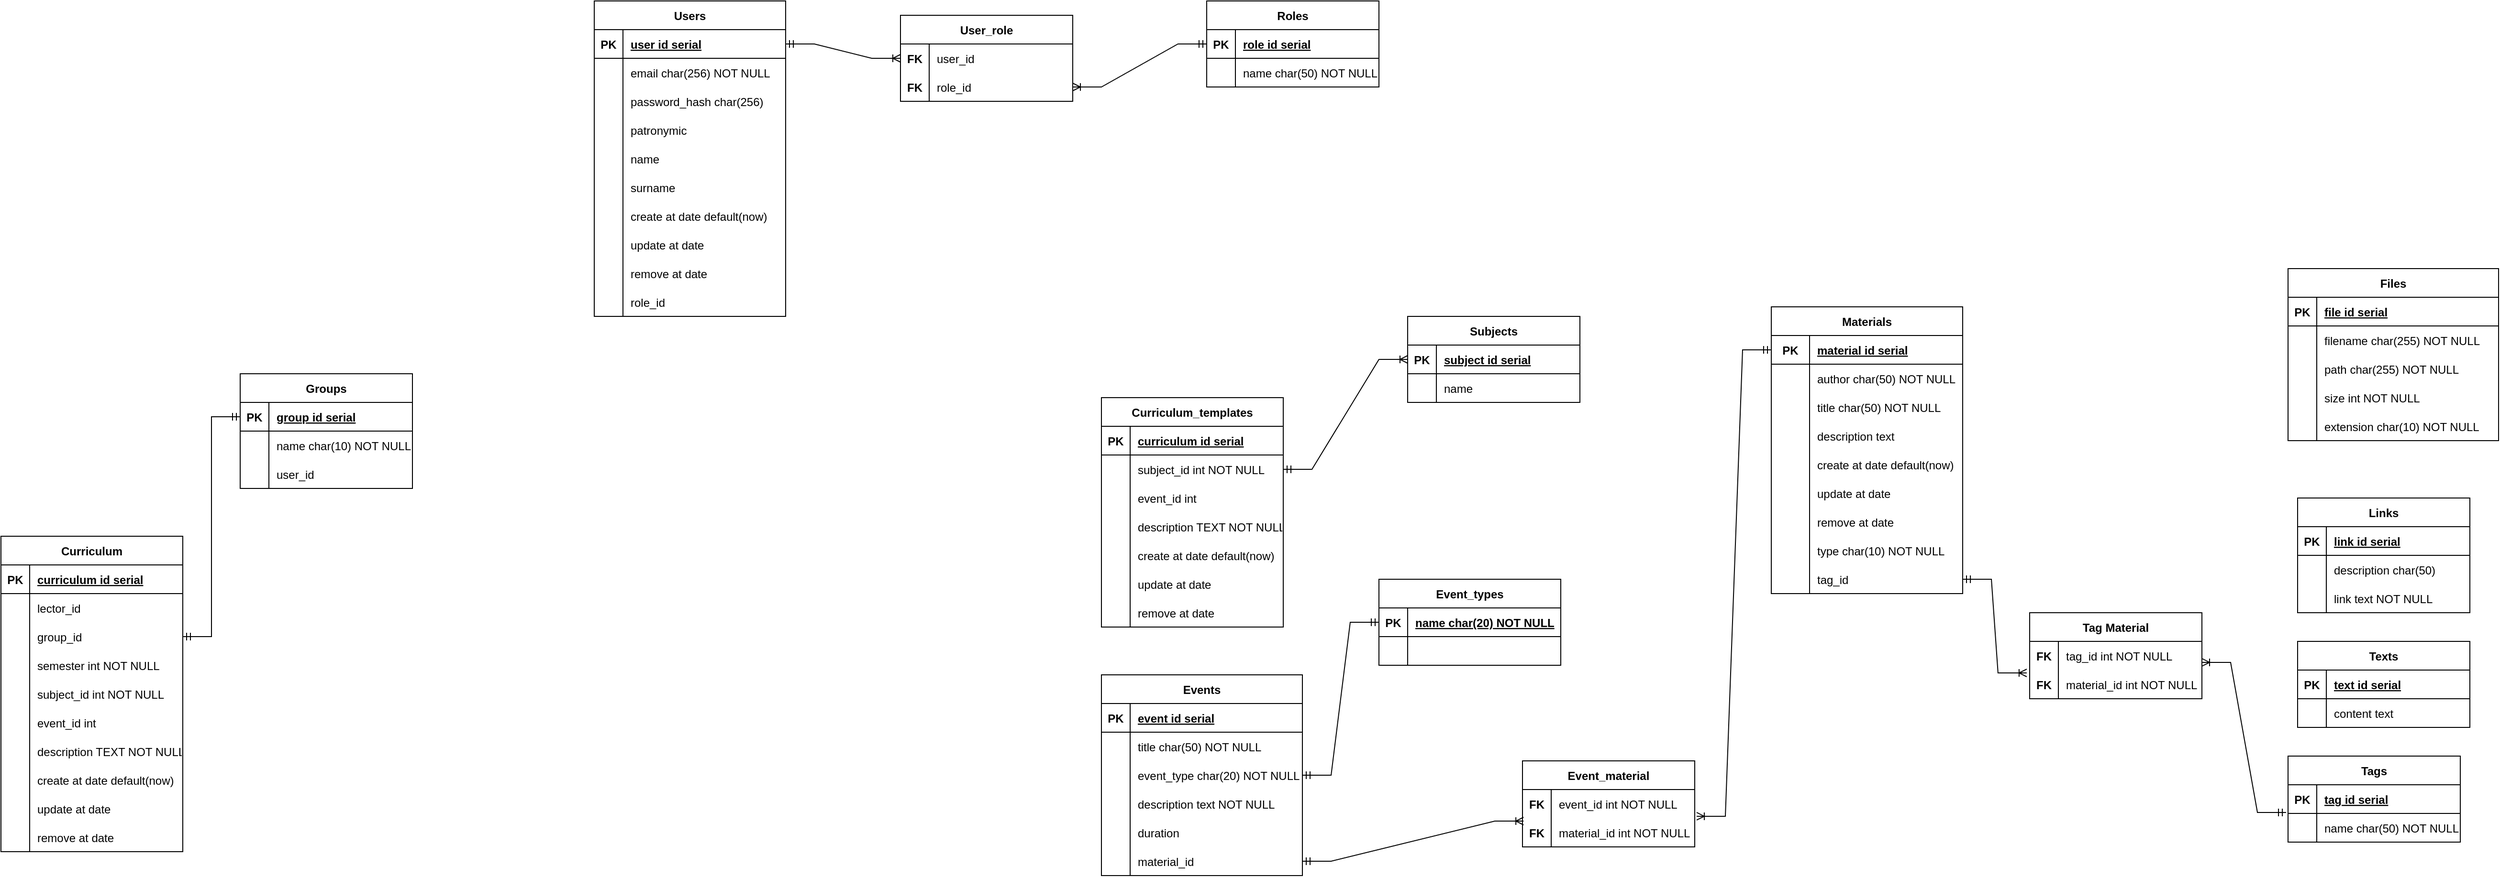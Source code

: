 <mxfile version="20.8.20" type="device"><diagram id="R2lEEEUBdFMjLlhIrx00" name="Page-1"><mxGraphModel dx="3259" dy="833" grid="1" gridSize="10" guides="1" tooltips="1" connect="1" arrows="1" fold="1" page="1" pageScale="1" pageWidth="900" pageHeight="1600" math="0" shadow="0" extFonts="Permanent Marker^https://fonts.googleapis.com/css?family=Permanent+Marker"><root><mxCell id="0"/><mxCell id="1" parent="0"/><mxCell id="fjrTSb9VEVVfps915nhc-37" value="Materials" style="shape=table;startSize=30;container=1;collapsible=1;childLayout=tableLayout;fixedRows=1;rowLines=0;fontStyle=1;align=center;resizeLast=1;" vertex="1" parent="1"><mxGeometry x="60" y="490" width="200" height="300" as="geometry"/></mxCell><mxCell id="fjrTSb9VEVVfps915nhc-38" value="" style="shape=tableRow;horizontal=0;startSize=0;swimlaneHead=0;swimlaneBody=0;fillColor=none;collapsible=0;dropTarget=0;points=[[0,0.5],[1,0.5]];portConstraint=eastwest;top=0;left=0;right=0;bottom=1;" vertex="1" parent="fjrTSb9VEVVfps915nhc-37"><mxGeometry y="30" width="200" height="30" as="geometry"/></mxCell><mxCell id="fjrTSb9VEVVfps915nhc-39" value="PK" style="shape=partialRectangle;connectable=0;fillColor=none;top=0;left=0;bottom=0;right=0;fontStyle=1;overflow=hidden;" vertex="1" parent="fjrTSb9VEVVfps915nhc-38"><mxGeometry width="40" height="30" as="geometry"><mxRectangle width="40" height="30" as="alternateBounds"/></mxGeometry></mxCell><mxCell id="fjrTSb9VEVVfps915nhc-40" value="material id serial" style="shape=partialRectangle;connectable=0;fillColor=none;top=0;left=0;bottom=0;right=0;align=left;spacingLeft=6;fontStyle=5;overflow=hidden;" vertex="1" parent="fjrTSb9VEVVfps915nhc-38"><mxGeometry x="40" width="160" height="30" as="geometry"><mxRectangle width="160" height="30" as="alternateBounds"/></mxGeometry></mxCell><mxCell id="fjrTSb9VEVVfps915nhc-41" value="" style="shape=tableRow;horizontal=0;startSize=0;swimlaneHead=0;swimlaneBody=0;fillColor=none;collapsible=0;dropTarget=0;points=[[0,0.5],[1,0.5]];portConstraint=eastwest;top=0;left=0;right=0;bottom=0;" vertex="1" parent="fjrTSb9VEVVfps915nhc-37"><mxGeometry y="60" width="200" height="30" as="geometry"/></mxCell><mxCell id="fjrTSb9VEVVfps915nhc-42" value="" style="shape=partialRectangle;connectable=0;fillColor=none;top=0;left=0;bottom=0;right=0;editable=1;overflow=hidden;" vertex="1" parent="fjrTSb9VEVVfps915nhc-41"><mxGeometry width="40" height="30" as="geometry"><mxRectangle width="40" height="30" as="alternateBounds"/></mxGeometry></mxCell><mxCell id="fjrTSb9VEVVfps915nhc-43" value="author char(50) NOT NULL" style="shape=partialRectangle;connectable=0;fillColor=none;top=0;left=0;bottom=0;right=0;align=left;spacingLeft=6;overflow=hidden;" vertex="1" parent="fjrTSb9VEVVfps915nhc-41"><mxGeometry x="40" width="160" height="30" as="geometry"><mxRectangle width="160" height="30" as="alternateBounds"/></mxGeometry></mxCell><mxCell id="fjrTSb9VEVVfps915nhc-44" value="" style="shape=tableRow;horizontal=0;startSize=0;swimlaneHead=0;swimlaneBody=0;fillColor=none;collapsible=0;dropTarget=0;points=[[0,0.5],[1,0.5]];portConstraint=eastwest;top=0;left=0;right=0;bottom=0;" vertex="1" parent="fjrTSb9VEVVfps915nhc-37"><mxGeometry y="90" width="200" height="30" as="geometry"/></mxCell><mxCell id="fjrTSb9VEVVfps915nhc-45" value="" style="shape=partialRectangle;connectable=0;fillColor=none;top=0;left=0;bottom=0;right=0;editable=1;overflow=hidden;" vertex="1" parent="fjrTSb9VEVVfps915nhc-44"><mxGeometry width="40" height="30" as="geometry"><mxRectangle width="40" height="30" as="alternateBounds"/></mxGeometry></mxCell><mxCell id="fjrTSb9VEVVfps915nhc-46" value="title char(50) NOT NULL" style="shape=partialRectangle;connectable=0;fillColor=none;top=0;left=0;bottom=0;right=0;align=left;spacingLeft=6;overflow=hidden;" vertex="1" parent="fjrTSb9VEVVfps915nhc-44"><mxGeometry x="40" width="160" height="30" as="geometry"><mxRectangle width="160" height="30" as="alternateBounds"/></mxGeometry></mxCell><mxCell id="fjrTSb9VEVVfps915nhc-47" value="" style="shape=tableRow;horizontal=0;startSize=0;swimlaneHead=0;swimlaneBody=0;fillColor=none;collapsible=0;dropTarget=0;points=[[0,0.5],[1,0.5]];portConstraint=eastwest;top=0;left=0;right=0;bottom=0;" vertex="1" parent="fjrTSb9VEVVfps915nhc-37"><mxGeometry y="120" width="200" height="30" as="geometry"/></mxCell><mxCell id="fjrTSb9VEVVfps915nhc-48" value="" style="shape=partialRectangle;connectable=0;fillColor=none;top=0;left=0;bottom=0;right=0;editable=1;overflow=hidden;" vertex="1" parent="fjrTSb9VEVVfps915nhc-47"><mxGeometry width="40" height="30" as="geometry"><mxRectangle width="40" height="30" as="alternateBounds"/></mxGeometry></mxCell><mxCell id="fjrTSb9VEVVfps915nhc-49" value="description text" style="shape=partialRectangle;connectable=0;fillColor=none;top=0;left=0;bottom=0;right=0;align=left;spacingLeft=6;overflow=hidden;" vertex="1" parent="fjrTSb9VEVVfps915nhc-47"><mxGeometry x="40" width="160" height="30" as="geometry"><mxRectangle width="160" height="30" as="alternateBounds"/></mxGeometry></mxCell><mxCell id="fjrTSb9VEVVfps915nhc-50" value="" style="shape=tableRow;horizontal=0;startSize=0;swimlaneHead=0;swimlaneBody=0;fillColor=none;collapsible=0;dropTarget=0;points=[[0,0.5],[1,0.5]];portConstraint=eastwest;top=0;left=0;right=0;bottom=0;" vertex="1" parent="fjrTSb9VEVVfps915nhc-37"><mxGeometry y="150" width="200" height="30" as="geometry"/></mxCell><mxCell id="fjrTSb9VEVVfps915nhc-51" value="" style="shape=partialRectangle;connectable=0;fillColor=none;top=0;left=0;bottom=0;right=0;editable=1;overflow=hidden;" vertex="1" parent="fjrTSb9VEVVfps915nhc-50"><mxGeometry width="40" height="30" as="geometry"><mxRectangle width="40" height="30" as="alternateBounds"/></mxGeometry></mxCell><mxCell id="fjrTSb9VEVVfps915nhc-52" value="create at date default(now)" style="shape=partialRectangle;connectable=0;fillColor=none;top=0;left=0;bottom=0;right=0;align=left;spacingLeft=6;overflow=hidden;" vertex="1" parent="fjrTSb9VEVVfps915nhc-50"><mxGeometry x="40" width="160" height="30" as="geometry"><mxRectangle width="160" height="30" as="alternateBounds"/></mxGeometry></mxCell><mxCell id="fjrTSb9VEVVfps915nhc-53" value="" style="shape=tableRow;horizontal=0;startSize=0;swimlaneHead=0;swimlaneBody=0;fillColor=none;collapsible=0;dropTarget=0;points=[[0,0.5],[1,0.5]];portConstraint=eastwest;top=0;left=0;right=0;bottom=0;" vertex="1" parent="fjrTSb9VEVVfps915nhc-37"><mxGeometry y="180" width="200" height="30" as="geometry"/></mxCell><mxCell id="fjrTSb9VEVVfps915nhc-54" value="" style="shape=partialRectangle;connectable=0;fillColor=none;top=0;left=0;bottom=0;right=0;editable=1;overflow=hidden;" vertex="1" parent="fjrTSb9VEVVfps915nhc-53"><mxGeometry width="40" height="30" as="geometry"><mxRectangle width="40" height="30" as="alternateBounds"/></mxGeometry></mxCell><mxCell id="fjrTSb9VEVVfps915nhc-55" value="update at date " style="shape=partialRectangle;connectable=0;fillColor=none;top=0;left=0;bottom=0;right=0;align=left;spacingLeft=6;overflow=hidden;" vertex="1" parent="fjrTSb9VEVVfps915nhc-53"><mxGeometry x="40" width="160" height="30" as="geometry"><mxRectangle width="160" height="30" as="alternateBounds"/></mxGeometry></mxCell><mxCell id="fjrTSb9VEVVfps915nhc-56" value="" style="shape=tableRow;horizontal=0;startSize=0;swimlaneHead=0;swimlaneBody=0;fillColor=none;collapsible=0;dropTarget=0;points=[[0,0.5],[1,0.5]];portConstraint=eastwest;top=0;left=0;right=0;bottom=0;" vertex="1" parent="fjrTSb9VEVVfps915nhc-37"><mxGeometry y="210" width="200" height="30" as="geometry"/></mxCell><mxCell id="fjrTSb9VEVVfps915nhc-57" value="" style="shape=partialRectangle;connectable=0;fillColor=none;top=0;left=0;bottom=0;right=0;editable=1;overflow=hidden;" vertex="1" parent="fjrTSb9VEVVfps915nhc-56"><mxGeometry width="40" height="30" as="geometry"><mxRectangle width="40" height="30" as="alternateBounds"/></mxGeometry></mxCell><mxCell id="fjrTSb9VEVVfps915nhc-58" value="remove at date" style="shape=partialRectangle;connectable=0;fillColor=none;top=0;left=0;bottom=0;right=0;align=left;spacingLeft=6;overflow=hidden;" vertex="1" parent="fjrTSb9VEVVfps915nhc-56"><mxGeometry x="40" width="160" height="30" as="geometry"><mxRectangle width="160" height="30" as="alternateBounds"/></mxGeometry></mxCell><mxCell id="fjrTSb9VEVVfps915nhc-59" value="" style="shape=tableRow;horizontal=0;startSize=0;swimlaneHead=0;swimlaneBody=0;fillColor=none;collapsible=0;dropTarget=0;points=[[0,0.5],[1,0.5]];portConstraint=eastwest;top=0;left=0;right=0;bottom=0;" vertex="1" parent="fjrTSb9VEVVfps915nhc-37"><mxGeometry y="240" width="200" height="30" as="geometry"/></mxCell><mxCell id="fjrTSb9VEVVfps915nhc-60" value="" style="shape=partialRectangle;connectable=0;fillColor=none;top=0;left=0;bottom=0;right=0;editable=1;overflow=hidden;" vertex="1" parent="fjrTSb9VEVVfps915nhc-59"><mxGeometry width="40" height="30" as="geometry"><mxRectangle width="40" height="30" as="alternateBounds"/></mxGeometry></mxCell><mxCell id="fjrTSb9VEVVfps915nhc-61" value="type char(10) NOT NULL" style="shape=partialRectangle;connectable=0;fillColor=none;top=0;left=0;bottom=0;right=0;align=left;spacingLeft=6;overflow=hidden;" vertex="1" parent="fjrTSb9VEVVfps915nhc-59"><mxGeometry x="40" width="160" height="30" as="geometry"><mxRectangle width="160" height="30" as="alternateBounds"/></mxGeometry></mxCell><mxCell id="fjrTSb9VEVVfps915nhc-62" value="" style="shape=tableRow;horizontal=0;startSize=0;swimlaneHead=0;swimlaneBody=0;fillColor=none;collapsible=0;dropTarget=0;points=[[0,0.5],[1,0.5]];portConstraint=eastwest;top=0;left=0;right=0;bottom=0;" vertex="1" parent="fjrTSb9VEVVfps915nhc-37"><mxGeometry y="270" width="200" height="30" as="geometry"/></mxCell><mxCell id="fjrTSb9VEVVfps915nhc-63" value="" style="shape=partialRectangle;connectable=0;fillColor=none;top=0;left=0;bottom=0;right=0;editable=1;overflow=hidden;fontStyle=1" vertex="1" parent="fjrTSb9VEVVfps915nhc-62"><mxGeometry width="40" height="30" as="geometry"><mxRectangle width="40" height="30" as="alternateBounds"/></mxGeometry></mxCell><mxCell id="fjrTSb9VEVVfps915nhc-64" value="tag_id" style="shape=partialRectangle;connectable=0;fillColor=none;top=0;left=0;bottom=0;right=0;align=left;spacingLeft=6;overflow=hidden;" vertex="1" parent="fjrTSb9VEVVfps915nhc-62"><mxGeometry x="40" width="160" height="30" as="geometry"><mxRectangle width="160" height="30" as="alternateBounds"/></mxGeometry></mxCell><mxCell id="fjrTSb9VEVVfps915nhc-65" value="Files" style="shape=table;startSize=30;container=1;collapsible=1;childLayout=tableLayout;fixedRows=1;rowLines=0;fontStyle=1;align=center;resizeLast=1;" vertex="1" parent="1"><mxGeometry x="600" y="450" width="220" height="180" as="geometry"/></mxCell><mxCell id="fjrTSb9VEVVfps915nhc-66" value="" style="shape=tableRow;horizontal=0;startSize=0;swimlaneHead=0;swimlaneBody=0;fillColor=none;collapsible=0;dropTarget=0;points=[[0,0.5],[1,0.5]];portConstraint=eastwest;top=0;left=0;right=0;bottom=1;" vertex="1" parent="fjrTSb9VEVVfps915nhc-65"><mxGeometry y="30" width="220" height="30" as="geometry"/></mxCell><mxCell id="fjrTSb9VEVVfps915nhc-67" value="PK" style="shape=partialRectangle;connectable=0;fillColor=none;top=0;left=0;bottom=0;right=0;fontStyle=1;overflow=hidden;" vertex="1" parent="fjrTSb9VEVVfps915nhc-66"><mxGeometry width="30" height="30" as="geometry"><mxRectangle width="30" height="30" as="alternateBounds"/></mxGeometry></mxCell><mxCell id="fjrTSb9VEVVfps915nhc-68" value="file id serial" style="shape=partialRectangle;connectable=0;fillColor=none;top=0;left=0;bottom=0;right=0;align=left;spacingLeft=6;fontStyle=5;overflow=hidden;" vertex="1" parent="fjrTSb9VEVVfps915nhc-66"><mxGeometry x="30" width="190" height="30" as="geometry"><mxRectangle width="190" height="30" as="alternateBounds"/></mxGeometry></mxCell><mxCell id="fjrTSb9VEVVfps915nhc-69" value="" style="shape=tableRow;horizontal=0;startSize=0;swimlaneHead=0;swimlaneBody=0;fillColor=none;collapsible=0;dropTarget=0;points=[[0,0.5],[1,0.5]];portConstraint=eastwest;top=0;left=0;right=0;bottom=0;" vertex="1" parent="fjrTSb9VEVVfps915nhc-65"><mxGeometry y="60" width="220" height="30" as="geometry"/></mxCell><mxCell id="fjrTSb9VEVVfps915nhc-70" value="" style="shape=partialRectangle;connectable=0;fillColor=none;top=0;left=0;bottom=0;right=0;editable=1;overflow=hidden;" vertex="1" parent="fjrTSb9VEVVfps915nhc-69"><mxGeometry width="30" height="30" as="geometry"><mxRectangle width="30" height="30" as="alternateBounds"/></mxGeometry></mxCell><mxCell id="fjrTSb9VEVVfps915nhc-71" value="filename char(255) NOT NULL" style="shape=partialRectangle;connectable=0;fillColor=none;top=0;left=0;bottom=0;right=0;align=left;spacingLeft=6;overflow=hidden;" vertex="1" parent="fjrTSb9VEVVfps915nhc-69"><mxGeometry x="30" width="190" height="30" as="geometry"><mxRectangle width="190" height="30" as="alternateBounds"/></mxGeometry></mxCell><mxCell id="fjrTSb9VEVVfps915nhc-72" value="" style="shape=tableRow;horizontal=0;startSize=0;swimlaneHead=0;swimlaneBody=0;fillColor=none;collapsible=0;dropTarget=0;points=[[0,0.5],[1,0.5]];portConstraint=eastwest;top=0;left=0;right=0;bottom=0;" vertex="1" parent="fjrTSb9VEVVfps915nhc-65"><mxGeometry y="90" width="220" height="30" as="geometry"/></mxCell><mxCell id="fjrTSb9VEVVfps915nhc-73" value="" style="shape=partialRectangle;connectable=0;fillColor=none;top=0;left=0;bottom=0;right=0;editable=1;overflow=hidden;" vertex="1" parent="fjrTSb9VEVVfps915nhc-72"><mxGeometry width="30" height="30" as="geometry"><mxRectangle width="30" height="30" as="alternateBounds"/></mxGeometry></mxCell><mxCell id="fjrTSb9VEVVfps915nhc-74" value="path char(255) NOT NULL" style="shape=partialRectangle;connectable=0;fillColor=none;top=0;left=0;bottom=0;right=0;align=left;spacingLeft=6;overflow=hidden;" vertex="1" parent="fjrTSb9VEVVfps915nhc-72"><mxGeometry x="30" width="190" height="30" as="geometry"><mxRectangle width="190" height="30" as="alternateBounds"/></mxGeometry></mxCell><mxCell id="fjrTSb9VEVVfps915nhc-75" value="" style="shape=tableRow;horizontal=0;startSize=0;swimlaneHead=0;swimlaneBody=0;fillColor=none;collapsible=0;dropTarget=0;points=[[0,0.5],[1,0.5]];portConstraint=eastwest;top=0;left=0;right=0;bottom=0;" vertex="1" parent="fjrTSb9VEVVfps915nhc-65"><mxGeometry y="120" width="220" height="30" as="geometry"/></mxCell><mxCell id="fjrTSb9VEVVfps915nhc-76" value="" style="shape=partialRectangle;connectable=0;fillColor=none;top=0;left=0;bottom=0;right=0;editable=1;overflow=hidden;" vertex="1" parent="fjrTSb9VEVVfps915nhc-75"><mxGeometry width="30" height="30" as="geometry"><mxRectangle width="30" height="30" as="alternateBounds"/></mxGeometry></mxCell><mxCell id="fjrTSb9VEVVfps915nhc-77" value="size int NOT NULL" style="shape=partialRectangle;connectable=0;fillColor=none;top=0;left=0;bottom=0;right=0;align=left;spacingLeft=6;overflow=hidden;" vertex="1" parent="fjrTSb9VEVVfps915nhc-75"><mxGeometry x="30" width="190" height="30" as="geometry"><mxRectangle width="190" height="30" as="alternateBounds"/></mxGeometry></mxCell><mxCell id="fjrTSb9VEVVfps915nhc-91" value="" style="shape=tableRow;horizontal=0;startSize=0;swimlaneHead=0;swimlaneBody=0;fillColor=none;collapsible=0;dropTarget=0;points=[[0,0.5],[1,0.5]];portConstraint=eastwest;top=0;left=0;right=0;bottom=0;" vertex="1" parent="fjrTSb9VEVVfps915nhc-65"><mxGeometry y="150" width="220" height="30" as="geometry"/></mxCell><mxCell id="fjrTSb9VEVVfps915nhc-92" value="" style="shape=partialRectangle;connectable=0;fillColor=none;top=0;left=0;bottom=0;right=0;editable=1;overflow=hidden;" vertex="1" parent="fjrTSb9VEVVfps915nhc-91"><mxGeometry width="30" height="30" as="geometry"><mxRectangle width="30" height="30" as="alternateBounds"/></mxGeometry></mxCell><mxCell id="fjrTSb9VEVVfps915nhc-93" value="extension char(10) NOT NULL" style="shape=partialRectangle;connectable=0;fillColor=none;top=0;left=0;bottom=0;right=0;align=left;spacingLeft=6;overflow=hidden;" vertex="1" parent="fjrTSb9VEVVfps915nhc-91"><mxGeometry x="30" width="190" height="30" as="geometry"><mxRectangle width="190" height="30" as="alternateBounds"/></mxGeometry></mxCell><mxCell id="fjrTSb9VEVVfps915nhc-94" value="Links" style="shape=table;startSize=30;container=1;collapsible=1;childLayout=tableLayout;fixedRows=1;rowLines=0;fontStyle=1;align=center;resizeLast=1;" vertex="1" parent="1"><mxGeometry x="610" y="690" width="180" height="120" as="geometry"/></mxCell><mxCell id="fjrTSb9VEVVfps915nhc-95" value="" style="shape=tableRow;horizontal=0;startSize=0;swimlaneHead=0;swimlaneBody=0;fillColor=none;collapsible=0;dropTarget=0;points=[[0,0.5],[1,0.5]];portConstraint=eastwest;top=0;left=0;right=0;bottom=1;" vertex="1" parent="fjrTSb9VEVVfps915nhc-94"><mxGeometry y="30" width="180" height="30" as="geometry"/></mxCell><mxCell id="fjrTSb9VEVVfps915nhc-96" value="PK" style="shape=partialRectangle;connectable=0;fillColor=none;top=0;left=0;bottom=0;right=0;fontStyle=1;overflow=hidden;" vertex="1" parent="fjrTSb9VEVVfps915nhc-95"><mxGeometry width="30" height="30" as="geometry"><mxRectangle width="30" height="30" as="alternateBounds"/></mxGeometry></mxCell><mxCell id="fjrTSb9VEVVfps915nhc-97" value="link id serial" style="shape=partialRectangle;connectable=0;fillColor=none;top=0;left=0;bottom=0;right=0;align=left;spacingLeft=6;fontStyle=5;overflow=hidden;" vertex="1" parent="fjrTSb9VEVVfps915nhc-95"><mxGeometry x="30" width="150" height="30" as="geometry"><mxRectangle width="150" height="30" as="alternateBounds"/></mxGeometry></mxCell><mxCell id="fjrTSb9VEVVfps915nhc-98" value="" style="shape=tableRow;horizontal=0;startSize=0;swimlaneHead=0;swimlaneBody=0;fillColor=none;collapsible=0;dropTarget=0;points=[[0,0.5],[1,0.5]];portConstraint=eastwest;top=0;left=0;right=0;bottom=0;" vertex="1" parent="fjrTSb9VEVVfps915nhc-94"><mxGeometry y="60" width="180" height="30" as="geometry"/></mxCell><mxCell id="fjrTSb9VEVVfps915nhc-99" value="" style="shape=partialRectangle;connectable=0;fillColor=none;top=0;left=0;bottom=0;right=0;editable=1;overflow=hidden;" vertex="1" parent="fjrTSb9VEVVfps915nhc-98"><mxGeometry width="30" height="30" as="geometry"><mxRectangle width="30" height="30" as="alternateBounds"/></mxGeometry></mxCell><mxCell id="fjrTSb9VEVVfps915nhc-100" value="description char(50)" style="shape=partialRectangle;connectable=0;fillColor=none;top=0;left=0;bottom=0;right=0;align=left;spacingLeft=6;overflow=hidden;" vertex="1" parent="fjrTSb9VEVVfps915nhc-98"><mxGeometry x="30" width="150" height="30" as="geometry"><mxRectangle width="150" height="30" as="alternateBounds"/></mxGeometry></mxCell><mxCell id="fjrTSb9VEVVfps915nhc-101" value="" style="shape=tableRow;horizontal=0;startSize=0;swimlaneHead=0;swimlaneBody=0;fillColor=none;collapsible=0;dropTarget=0;points=[[0,0.5],[1,0.5]];portConstraint=eastwest;top=0;left=0;right=0;bottom=0;" vertex="1" parent="fjrTSb9VEVVfps915nhc-94"><mxGeometry y="90" width="180" height="30" as="geometry"/></mxCell><mxCell id="fjrTSb9VEVVfps915nhc-102" value="" style="shape=partialRectangle;connectable=0;fillColor=none;top=0;left=0;bottom=0;right=0;editable=1;overflow=hidden;" vertex="1" parent="fjrTSb9VEVVfps915nhc-101"><mxGeometry width="30" height="30" as="geometry"><mxRectangle width="30" height="30" as="alternateBounds"/></mxGeometry></mxCell><mxCell id="fjrTSb9VEVVfps915nhc-103" value="link text NOT NULL" style="shape=partialRectangle;connectable=0;fillColor=none;top=0;left=0;bottom=0;right=0;align=left;spacingLeft=6;overflow=hidden;" vertex="1" parent="fjrTSb9VEVVfps915nhc-101"><mxGeometry x="30" width="150" height="30" as="geometry"><mxRectangle width="150" height="30" as="alternateBounds"/></mxGeometry></mxCell><mxCell id="fjrTSb9VEVVfps915nhc-107" value="Texts" style="shape=table;startSize=30;container=1;collapsible=1;childLayout=tableLayout;fixedRows=1;rowLines=0;fontStyle=1;align=center;resizeLast=1;" vertex="1" parent="1"><mxGeometry x="610" y="840" width="180" height="90" as="geometry"/></mxCell><mxCell id="fjrTSb9VEVVfps915nhc-108" value="" style="shape=tableRow;horizontal=0;startSize=0;swimlaneHead=0;swimlaneBody=0;fillColor=none;collapsible=0;dropTarget=0;points=[[0,0.5],[1,0.5]];portConstraint=eastwest;top=0;left=0;right=0;bottom=1;" vertex="1" parent="fjrTSb9VEVVfps915nhc-107"><mxGeometry y="30" width="180" height="30" as="geometry"/></mxCell><mxCell id="fjrTSb9VEVVfps915nhc-109" value="PK" style="shape=partialRectangle;connectable=0;fillColor=none;top=0;left=0;bottom=0;right=0;fontStyle=1;overflow=hidden;" vertex="1" parent="fjrTSb9VEVVfps915nhc-108"><mxGeometry width="30" height="30" as="geometry"><mxRectangle width="30" height="30" as="alternateBounds"/></mxGeometry></mxCell><mxCell id="fjrTSb9VEVVfps915nhc-110" value="text id serial" style="shape=partialRectangle;connectable=0;fillColor=none;top=0;left=0;bottom=0;right=0;align=left;spacingLeft=6;fontStyle=5;overflow=hidden;" vertex="1" parent="fjrTSb9VEVVfps915nhc-108"><mxGeometry x="30" width="150" height="30" as="geometry"><mxRectangle width="150" height="30" as="alternateBounds"/></mxGeometry></mxCell><mxCell id="fjrTSb9VEVVfps915nhc-111" value="" style="shape=tableRow;horizontal=0;startSize=0;swimlaneHead=0;swimlaneBody=0;fillColor=none;collapsible=0;dropTarget=0;points=[[0,0.5],[1,0.5]];portConstraint=eastwest;top=0;left=0;right=0;bottom=0;" vertex="1" parent="fjrTSb9VEVVfps915nhc-107"><mxGeometry y="60" width="180" height="30" as="geometry"/></mxCell><mxCell id="fjrTSb9VEVVfps915nhc-112" value="" style="shape=partialRectangle;connectable=0;fillColor=none;top=0;left=0;bottom=0;right=0;editable=1;overflow=hidden;" vertex="1" parent="fjrTSb9VEVVfps915nhc-111"><mxGeometry width="30" height="30" as="geometry"><mxRectangle width="30" height="30" as="alternateBounds"/></mxGeometry></mxCell><mxCell id="fjrTSb9VEVVfps915nhc-113" value="content text" style="shape=partialRectangle;connectable=0;fillColor=none;top=0;left=0;bottom=0;right=0;align=left;spacingLeft=6;overflow=hidden;" vertex="1" parent="fjrTSb9VEVVfps915nhc-111"><mxGeometry x="30" width="150" height="30" as="geometry"><mxRectangle width="150" height="30" as="alternateBounds"/></mxGeometry></mxCell><mxCell id="fjrTSb9VEVVfps915nhc-120" value="Tags" style="shape=table;startSize=30;container=1;collapsible=1;childLayout=tableLayout;fixedRows=1;rowLines=0;fontStyle=1;align=center;resizeLast=1;" vertex="1" parent="1"><mxGeometry x="600" y="960" width="180" height="90" as="geometry"/></mxCell><mxCell id="fjrTSb9VEVVfps915nhc-121" value="" style="shape=tableRow;horizontal=0;startSize=0;swimlaneHead=0;swimlaneBody=0;fillColor=none;collapsible=0;dropTarget=0;points=[[0,0.5],[1,0.5]];portConstraint=eastwest;top=0;left=0;right=0;bottom=1;" vertex="1" parent="fjrTSb9VEVVfps915nhc-120"><mxGeometry y="30" width="180" height="30" as="geometry"/></mxCell><mxCell id="fjrTSb9VEVVfps915nhc-122" value="PK" style="shape=partialRectangle;connectable=0;fillColor=none;top=0;left=0;bottom=0;right=0;fontStyle=1;overflow=hidden;" vertex="1" parent="fjrTSb9VEVVfps915nhc-121"><mxGeometry width="30" height="30" as="geometry"><mxRectangle width="30" height="30" as="alternateBounds"/></mxGeometry></mxCell><mxCell id="fjrTSb9VEVVfps915nhc-123" value="tag id serial" style="shape=partialRectangle;connectable=0;fillColor=none;top=0;left=0;bottom=0;right=0;align=left;spacingLeft=6;fontStyle=5;overflow=hidden;" vertex="1" parent="fjrTSb9VEVVfps915nhc-121"><mxGeometry x="30" width="150" height="30" as="geometry"><mxRectangle width="150" height="30" as="alternateBounds"/></mxGeometry></mxCell><mxCell id="fjrTSb9VEVVfps915nhc-124" value="" style="shape=tableRow;horizontal=0;startSize=0;swimlaneHead=0;swimlaneBody=0;fillColor=none;collapsible=0;dropTarget=0;points=[[0,0.5],[1,0.5]];portConstraint=eastwest;top=0;left=0;right=0;bottom=0;" vertex="1" parent="fjrTSb9VEVVfps915nhc-120"><mxGeometry y="60" width="180" height="30" as="geometry"/></mxCell><mxCell id="fjrTSb9VEVVfps915nhc-125" value="" style="shape=partialRectangle;connectable=0;fillColor=none;top=0;left=0;bottom=0;right=0;editable=1;overflow=hidden;" vertex="1" parent="fjrTSb9VEVVfps915nhc-124"><mxGeometry width="30" height="30" as="geometry"><mxRectangle width="30" height="30" as="alternateBounds"/></mxGeometry></mxCell><mxCell id="fjrTSb9VEVVfps915nhc-126" value="name char(50) NOT NULL" style="shape=partialRectangle;connectable=0;fillColor=none;top=0;left=0;bottom=0;right=0;align=left;spacingLeft=6;overflow=hidden;" vertex="1" parent="fjrTSb9VEVVfps915nhc-124"><mxGeometry x="30" width="150" height="30" as="geometry"><mxRectangle width="150" height="30" as="alternateBounds"/></mxGeometry></mxCell><mxCell id="fjrTSb9VEVVfps915nhc-133" value="Tag Material" style="shape=table;startSize=30;container=1;collapsible=1;childLayout=tableLayout;fixedRows=1;rowLines=0;fontStyle=1;align=center;resizeLast=1;" vertex="1" parent="1"><mxGeometry x="330" y="810" width="180" height="90" as="geometry"/></mxCell><mxCell id="fjrTSb9VEVVfps915nhc-137" value="" style="shape=tableRow;horizontal=0;startSize=0;swimlaneHead=0;swimlaneBody=0;fillColor=none;collapsible=0;dropTarget=0;points=[[0,0.5],[1,0.5]];portConstraint=eastwest;top=0;left=0;right=0;bottom=0;" vertex="1" parent="fjrTSb9VEVVfps915nhc-133"><mxGeometry y="30" width="180" height="30" as="geometry"/></mxCell><mxCell id="fjrTSb9VEVVfps915nhc-138" value="FK" style="shape=partialRectangle;connectable=0;fillColor=none;top=0;left=0;bottom=0;right=0;editable=1;overflow=hidden;fontStyle=1" vertex="1" parent="fjrTSb9VEVVfps915nhc-137"><mxGeometry width="30" height="30" as="geometry"><mxRectangle width="30" height="30" as="alternateBounds"/></mxGeometry></mxCell><mxCell id="fjrTSb9VEVVfps915nhc-139" value="tag_id int NOT NULL" style="shape=partialRectangle;connectable=0;fillColor=none;top=0;left=0;bottom=0;right=0;align=left;spacingLeft=6;overflow=hidden;" vertex="1" parent="fjrTSb9VEVVfps915nhc-137"><mxGeometry x="30" width="150" height="30" as="geometry"><mxRectangle width="150" height="30" as="alternateBounds"/></mxGeometry></mxCell><mxCell id="fjrTSb9VEVVfps915nhc-140" value="" style="shape=tableRow;horizontal=0;startSize=0;swimlaneHead=0;swimlaneBody=0;fillColor=none;collapsible=0;dropTarget=0;points=[[0,0.5],[1,0.5]];portConstraint=eastwest;top=0;left=0;right=0;bottom=0;" vertex="1" parent="fjrTSb9VEVVfps915nhc-133"><mxGeometry y="60" width="180" height="30" as="geometry"/></mxCell><mxCell id="fjrTSb9VEVVfps915nhc-141" value="FK" style="shape=partialRectangle;connectable=0;fillColor=none;top=0;left=0;bottom=0;right=0;editable=1;overflow=hidden;fontStyle=1" vertex="1" parent="fjrTSb9VEVVfps915nhc-140"><mxGeometry width="30" height="30" as="geometry"><mxRectangle width="30" height="30" as="alternateBounds"/></mxGeometry></mxCell><mxCell id="fjrTSb9VEVVfps915nhc-142" value="material_id int NOT NULL" style="shape=partialRectangle;connectable=0;fillColor=none;top=0;left=0;bottom=0;right=0;align=left;spacingLeft=6;overflow=hidden;" vertex="1" parent="fjrTSb9VEVVfps915nhc-140"><mxGeometry x="30" width="150" height="30" as="geometry"><mxRectangle width="150" height="30" as="alternateBounds"/></mxGeometry></mxCell><mxCell id="fjrTSb9VEVVfps915nhc-151" value="Curriculum_templates" style="shape=table;startSize=30;container=1;collapsible=1;childLayout=tableLayout;fixedRows=1;rowLines=0;fontStyle=1;align=center;resizeLast=1;" vertex="1" parent="1"><mxGeometry x="-640" y="585" width="190" height="240" as="geometry"/></mxCell><mxCell id="fjrTSb9VEVVfps915nhc-152" value="" style="shape=tableRow;horizontal=0;startSize=0;swimlaneHead=0;swimlaneBody=0;fillColor=none;collapsible=0;dropTarget=0;points=[[0,0.5],[1,0.5]];portConstraint=eastwest;top=0;left=0;right=0;bottom=1;" vertex="1" parent="fjrTSb9VEVVfps915nhc-151"><mxGeometry y="30" width="190" height="30" as="geometry"/></mxCell><mxCell id="fjrTSb9VEVVfps915nhc-153" value="PK" style="shape=partialRectangle;connectable=0;fillColor=none;top=0;left=0;bottom=0;right=0;fontStyle=1;overflow=hidden;" vertex="1" parent="fjrTSb9VEVVfps915nhc-152"><mxGeometry width="30" height="30" as="geometry"><mxRectangle width="30" height="30" as="alternateBounds"/></mxGeometry></mxCell><mxCell id="fjrTSb9VEVVfps915nhc-154" value="curriculum id serial" style="shape=partialRectangle;connectable=0;fillColor=none;top=0;left=0;bottom=0;right=0;align=left;spacingLeft=6;fontStyle=5;overflow=hidden;" vertex="1" parent="fjrTSb9VEVVfps915nhc-152"><mxGeometry x="30" width="160" height="30" as="geometry"><mxRectangle width="160" height="30" as="alternateBounds"/></mxGeometry></mxCell><mxCell id="fjrTSb9VEVVfps915nhc-155" value="" style="shape=tableRow;horizontal=0;startSize=0;swimlaneHead=0;swimlaneBody=0;fillColor=none;collapsible=0;dropTarget=0;points=[[0,0.5],[1,0.5]];portConstraint=eastwest;top=0;left=0;right=0;bottom=0;" vertex="1" parent="fjrTSb9VEVVfps915nhc-151"><mxGeometry y="60" width="190" height="30" as="geometry"/></mxCell><mxCell id="fjrTSb9VEVVfps915nhc-156" value="" style="shape=partialRectangle;connectable=0;fillColor=none;top=0;left=0;bottom=0;right=0;editable=1;overflow=hidden;" vertex="1" parent="fjrTSb9VEVVfps915nhc-155"><mxGeometry width="30" height="30" as="geometry"><mxRectangle width="30" height="30" as="alternateBounds"/></mxGeometry></mxCell><mxCell id="fjrTSb9VEVVfps915nhc-157" value="subject_id int NOT NULL" style="shape=partialRectangle;connectable=0;fillColor=none;top=0;left=0;bottom=0;right=0;align=left;spacingLeft=6;overflow=hidden;" vertex="1" parent="fjrTSb9VEVVfps915nhc-155"><mxGeometry x="30" width="160" height="30" as="geometry"><mxRectangle width="160" height="30" as="alternateBounds"/></mxGeometry></mxCell><mxCell id="fjrTSb9VEVVfps915nhc-158" value="" style="shape=tableRow;horizontal=0;startSize=0;swimlaneHead=0;swimlaneBody=0;fillColor=none;collapsible=0;dropTarget=0;points=[[0,0.5],[1,0.5]];portConstraint=eastwest;top=0;left=0;right=0;bottom=0;" vertex="1" parent="fjrTSb9VEVVfps915nhc-151"><mxGeometry y="90" width="190" height="30" as="geometry"/></mxCell><mxCell id="fjrTSb9VEVVfps915nhc-159" value="" style="shape=partialRectangle;connectable=0;fillColor=none;top=0;left=0;bottom=0;right=0;editable=1;overflow=hidden;" vertex="1" parent="fjrTSb9VEVVfps915nhc-158"><mxGeometry width="30" height="30" as="geometry"><mxRectangle width="30" height="30" as="alternateBounds"/></mxGeometry></mxCell><mxCell id="fjrTSb9VEVVfps915nhc-160" value="event_id int" style="shape=partialRectangle;connectable=0;fillColor=none;top=0;left=0;bottom=0;right=0;align=left;spacingLeft=6;overflow=hidden;" vertex="1" parent="fjrTSb9VEVVfps915nhc-158"><mxGeometry x="30" width="160" height="30" as="geometry"><mxRectangle width="160" height="30" as="alternateBounds"/></mxGeometry></mxCell><mxCell id="fjrTSb9VEVVfps915nhc-161" value="" style="shape=tableRow;horizontal=0;startSize=0;swimlaneHead=0;swimlaneBody=0;fillColor=none;collapsible=0;dropTarget=0;points=[[0,0.5],[1,0.5]];portConstraint=eastwest;top=0;left=0;right=0;bottom=0;" vertex="1" parent="fjrTSb9VEVVfps915nhc-151"><mxGeometry y="120" width="190" height="30" as="geometry"/></mxCell><mxCell id="fjrTSb9VEVVfps915nhc-162" value="" style="shape=partialRectangle;connectable=0;fillColor=none;top=0;left=0;bottom=0;right=0;editable=1;overflow=hidden;" vertex="1" parent="fjrTSb9VEVVfps915nhc-161"><mxGeometry width="30" height="30" as="geometry"><mxRectangle width="30" height="30" as="alternateBounds"/></mxGeometry></mxCell><mxCell id="fjrTSb9VEVVfps915nhc-163" value="description TEXT NOT NULL" style="shape=partialRectangle;connectable=0;fillColor=none;top=0;left=0;bottom=0;right=0;align=left;spacingLeft=6;overflow=hidden;" vertex="1" parent="fjrTSb9VEVVfps915nhc-161"><mxGeometry x="30" width="160" height="30" as="geometry"><mxRectangle width="160" height="30" as="alternateBounds"/></mxGeometry></mxCell><mxCell id="fjrTSb9VEVVfps915nhc-164" value="" style="shape=tableRow;horizontal=0;startSize=0;swimlaneHead=0;swimlaneBody=0;fillColor=none;collapsible=0;dropTarget=0;points=[[0,0.5],[1,0.5]];portConstraint=eastwest;top=0;left=0;right=0;bottom=0;" vertex="1" parent="fjrTSb9VEVVfps915nhc-151"><mxGeometry y="150" width="190" height="30" as="geometry"/></mxCell><mxCell id="fjrTSb9VEVVfps915nhc-165" value="" style="shape=partialRectangle;connectable=0;fillColor=none;top=0;left=0;bottom=0;right=0;editable=1;overflow=hidden;" vertex="1" parent="fjrTSb9VEVVfps915nhc-164"><mxGeometry width="30" height="30" as="geometry"><mxRectangle width="30" height="30" as="alternateBounds"/></mxGeometry></mxCell><mxCell id="fjrTSb9VEVVfps915nhc-166" value="create at date default(now)" style="shape=partialRectangle;connectable=0;fillColor=none;top=0;left=0;bottom=0;right=0;align=left;spacingLeft=6;overflow=hidden;" vertex="1" parent="fjrTSb9VEVVfps915nhc-164"><mxGeometry x="30" width="160" height="30" as="geometry"><mxRectangle width="160" height="30" as="alternateBounds"/></mxGeometry></mxCell><mxCell id="fjrTSb9VEVVfps915nhc-167" value="" style="shape=tableRow;horizontal=0;startSize=0;swimlaneHead=0;swimlaneBody=0;fillColor=none;collapsible=0;dropTarget=0;points=[[0,0.5],[1,0.5]];portConstraint=eastwest;top=0;left=0;right=0;bottom=0;" vertex="1" parent="fjrTSb9VEVVfps915nhc-151"><mxGeometry y="180" width="190" height="30" as="geometry"/></mxCell><mxCell id="fjrTSb9VEVVfps915nhc-168" value="" style="shape=partialRectangle;connectable=0;fillColor=none;top=0;left=0;bottom=0;right=0;editable=1;overflow=hidden;" vertex="1" parent="fjrTSb9VEVVfps915nhc-167"><mxGeometry width="30" height="30" as="geometry"><mxRectangle width="30" height="30" as="alternateBounds"/></mxGeometry></mxCell><mxCell id="fjrTSb9VEVVfps915nhc-169" value="update at date " style="shape=partialRectangle;connectable=0;fillColor=none;top=0;left=0;bottom=0;right=0;align=left;spacingLeft=6;overflow=hidden;" vertex="1" parent="fjrTSb9VEVVfps915nhc-167"><mxGeometry x="30" width="160" height="30" as="geometry"><mxRectangle width="160" height="30" as="alternateBounds"/></mxGeometry></mxCell><mxCell id="fjrTSb9VEVVfps915nhc-170" value="" style="shape=tableRow;horizontal=0;startSize=0;swimlaneHead=0;swimlaneBody=0;fillColor=none;collapsible=0;dropTarget=0;points=[[0,0.5],[1,0.5]];portConstraint=eastwest;top=0;left=0;right=0;bottom=0;" vertex="1" parent="fjrTSb9VEVVfps915nhc-151"><mxGeometry y="210" width="190" height="30" as="geometry"/></mxCell><mxCell id="fjrTSb9VEVVfps915nhc-171" value="" style="shape=partialRectangle;connectable=0;fillColor=none;top=0;left=0;bottom=0;right=0;editable=1;overflow=hidden;" vertex="1" parent="fjrTSb9VEVVfps915nhc-170"><mxGeometry width="30" height="30" as="geometry"><mxRectangle width="30" height="30" as="alternateBounds"/></mxGeometry></mxCell><mxCell id="fjrTSb9VEVVfps915nhc-172" value="remove at date" style="shape=partialRectangle;connectable=0;fillColor=none;top=0;left=0;bottom=0;right=0;align=left;spacingLeft=6;overflow=hidden;" vertex="1" parent="fjrTSb9VEVVfps915nhc-170"><mxGeometry x="30" width="160" height="30" as="geometry"><mxRectangle width="160" height="30" as="alternateBounds"/></mxGeometry></mxCell><mxCell id="fjrTSb9VEVVfps915nhc-182" value="Subjects" style="shape=table;startSize=30;container=1;collapsible=1;childLayout=tableLayout;fixedRows=1;rowLines=0;fontStyle=1;align=center;resizeLast=1;" vertex="1" parent="1"><mxGeometry x="-320" y="500" width="180" height="90" as="geometry"/></mxCell><mxCell id="fjrTSb9VEVVfps915nhc-183" value="" style="shape=tableRow;horizontal=0;startSize=0;swimlaneHead=0;swimlaneBody=0;fillColor=none;collapsible=0;dropTarget=0;points=[[0,0.5],[1,0.5]];portConstraint=eastwest;top=0;left=0;right=0;bottom=1;" vertex="1" parent="fjrTSb9VEVVfps915nhc-182"><mxGeometry y="30" width="180" height="30" as="geometry"/></mxCell><mxCell id="fjrTSb9VEVVfps915nhc-184" value="PK" style="shape=partialRectangle;connectable=0;fillColor=none;top=0;left=0;bottom=0;right=0;fontStyle=1;overflow=hidden;" vertex="1" parent="fjrTSb9VEVVfps915nhc-183"><mxGeometry width="30" height="30" as="geometry"><mxRectangle width="30" height="30" as="alternateBounds"/></mxGeometry></mxCell><mxCell id="fjrTSb9VEVVfps915nhc-185" value="subject id serial" style="shape=partialRectangle;connectable=0;fillColor=none;top=0;left=0;bottom=0;right=0;align=left;spacingLeft=6;fontStyle=5;overflow=hidden;" vertex="1" parent="fjrTSb9VEVVfps915nhc-183"><mxGeometry x="30" width="150" height="30" as="geometry"><mxRectangle width="150" height="30" as="alternateBounds"/></mxGeometry></mxCell><mxCell id="fjrTSb9VEVVfps915nhc-186" value="" style="shape=tableRow;horizontal=0;startSize=0;swimlaneHead=0;swimlaneBody=0;fillColor=none;collapsible=0;dropTarget=0;points=[[0,0.5],[1,0.5]];portConstraint=eastwest;top=0;left=0;right=0;bottom=0;" vertex="1" parent="fjrTSb9VEVVfps915nhc-182"><mxGeometry y="60" width="180" height="30" as="geometry"/></mxCell><mxCell id="fjrTSb9VEVVfps915nhc-187" value="" style="shape=partialRectangle;connectable=0;fillColor=none;top=0;left=0;bottom=0;right=0;editable=1;overflow=hidden;" vertex="1" parent="fjrTSb9VEVVfps915nhc-186"><mxGeometry width="30" height="30" as="geometry"><mxRectangle width="30" height="30" as="alternateBounds"/></mxGeometry></mxCell><mxCell id="fjrTSb9VEVVfps915nhc-188" value="name" style="shape=partialRectangle;connectable=0;fillColor=none;top=0;left=0;bottom=0;right=0;align=left;spacingLeft=6;overflow=hidden;" vertex="1" parent="fjrTSb9VEVVfps915nhc-186"><mxGeometry x="30" width="150" height="30" as="geometry"><mxRectangle width="150" height="30" as="alternateBounds"/></mxGeometry></mxCell><mxCell id="fjrTSb9VEVVfps915nhc-196" value="" style="edgeStyle=entityRelationEdgeStyle;fontSize=12;html=1;endArrow=ERoneToMany;startArrow=ERmandOne;rounded=0;exitX=1;exitY=0.5;exitDx=0;exitDy=0;entryX=0;entryY=0.5;entryDx=0;entryDy=0;" edge="1" parent="1" source="fjrTSb9VEVVfps915nhc-155" target="fjrTSb9VEVVfps915nhc-183"><mxGeometry width="100" height="100" relative="1" as="geometry"><mxPoint x="-370" y="775" as="sourcePoint"/><mxPoint x="-270" y="675" as="targetPoint"/></mxGeometry></mxCell><mxCell id="fjrTSb9VEVVfps915nhc-197" value="" style="edgeStyle=entityRelationEdgeStyle;fontSize=12;html=1;endArrow=ERoneToMany;startArrow=ERmandOne;rounded=0;exitX=1;exitY=0.5;exitDx=0;exitDy=0;entryX=-0.017;entryY=1.1;entryDx=0;entryDy=0;entryPerimeter=0;" edge="1" parent="1" source="fjrTSb9VEVVfps915nhc-62" target="fjrTSb9VEVVfps915nhc-137"><mxGeometry width="100" height="100" relative="1" as="geometry"><mxPoint x="65" y="925" as="sourcePoint"/><mxPoint x="175" y="810" as="targetPoint"/></mxGeometry></mxCell><mxCell id="fjrTSb9VEVVfps915nhc-198" value="" style="edgeStyle=entityRelationEdgeStyle;fontSize=12;html=1;endArrow=ERoneToMany;startArrow=ERmandOne;rounded=0;exitX=-0.011;exitY=-0.033;exitDx=0;exitDy=0;entryX=1;entryY=0.733;entryDx=0;entryDy=0;entryPerimeter=0;exitPerimeter=0;" edge="1" parent="1" source="fjrTSb9VEVVfps915nhc-124" target="fjrTSb9VEVVfps915nhc-137"><mxGeometry width="100" height="100" relative="1" as="geometry"><mxPoint x="440" y="970" as="sourcePoint"/><mxPoint x="527" y="1068" as="targetPoint"/></mxGeometry></mxCell><mxCell id="fjrTSb9VEVVfps915nhc-199" value="Event_types" style="shape=table;startSize=30;container=1;collapsible=1;childLayout=tableLayout;fixedRows=1;rowLines=0;fontStyle=1;align=center;resizeLast=1;" vertex="1" parent="1"><mxGeometry x="-350" y="775" width="190" height="90" as="geometry"/></mxCell><mxCell id="fjrTSb9VEVVfps915nhc-200" value="" style="shape=tableRow;horizontal=0;startSize=0;swimlaneHead=0;swimlaneBody=0;fillColor=none;collapsible=0;dropTarget=0;points=[[0,0.5],[1,0.5]];portConstraint=eastwest;top=0;left=0;right=0;bottom=1;" vertex="1" parent="fjrTSb9VEVVfps915nhc-199"><mxGeometry y="30" width="190" height="30" as="geometry"/></mxCell><mxCell id="fjrTSb9VEVVfps915nhc-201" value="PK" style="shape=partialRectangle;connectable=0;fillColor=none;top=0;left=0;bottom=0;right=0;fontStyle=1;overflow=hidden;" vertex="1" parent="fjrTSb9VEVVfps915nhc-200"><mxGeometry width="30" height="30" as="geometry"><mxRectangle width="30" height="30" as="alternateBounds"/></mxGeometry></mxCell><mxCell id="fjrTSb9VEVVfps915nhc-202" value="name char(20) NOT NULL" style="shape=partialRectangle;connectable=0;fillColor=none;top=0;left=0;bottom=0;right=0;align=left;spacingLeft=6;fontStyle=5;overflow=hidden;" vertex="1" parent="fjrTSb9VEVVfps915nhc-200"><mxGeometry x="30" width="160" height="30" as="geometry"><mxRectangle width="160" height="30" as="alternateBounds"/></mxGeometry></mxCell><mxCell id="fjrTSb9VEVVfps915nhc-203" value="" style="shape=tableRow;horizontal=0;startSize=0;swimlaneHead=0;swimlaneBody=0;fillColor=none;collapsible=0;dropTarget=0;points=[[0,0.5],[1,0.5]];portConstraint=eastwest;top=0;left=0;right=0;bottom=0;" vertex="1" parent="fjrTSb9VEVVfps915nhc-199"><mxGeometry y="60" width="190" height="30" as="geometry"/></mxCell><mxCell id="fjrTSb9VEVVfps915nhc-204" value="" style="shape=partialRectangle;connectable=0;fillColor=none;top=0;left=0;bottom=0;right=0;editable=1;overflow=hidden;" vertex="1" parent="fjrTSb9VEVVfps915nhc-203"><mxGeometry width="30" height="30" as="geometry"><mxRectangle width="30" height="30" as="alternateBounds"/></mxGeometry></mxCell><mxCell id="fjrTSb9VEVVfps915nhc-205" value="" style="shape=partialRectangle;connectable=0;fillColor=none;top=0;left=0;bottom=0;right=0;align=left;spacingLeft=6;overflow=hidden;" vertex="1" parent="fjrTSb9VEVVfps915nhc-203"><mxGeometry x="30" width="160" height="30" as="geometry"><mxRectangle width="160" height="30" as="alternateBounds"/></mxGeometry></mxCell><mxCell id="fjrTSb9VEVVfps915nhc-212" value="" style="edgeStyle=entityRelationEdgeStyle;fontSize=12;html=1;endArrow=ERmandOne;startArrow=ERmandOne;rounded=0;entryX=1;entryY=0.5;entryDx=0;entryDy=0;exitX=0;exitY=0.5;exitDx=0;exitDy=0;" edge="1" parent="1" source="fjrTSb9VEVVfps915nhc-200" target="fjrTSb9VEVVfps915nhc-220"><mxGeometry width="100" height="100" relative="1" as="geometry"><mxPoint x="-160" y="985" as="sourcePoint"/><mxPoint x="-220" y="945" as="targetPoint"/></mxGeometry></mxCell><mxCell id="fjrTSb9VEVVfps915nhc-213" value="Events" style="shape=table;startSize=30;container=1;collapsible=1;childLayout=tableLayout;fixedRows=1;rowLines=0;fontStyle=1;align=center;resizeLast=1;" vertex="1" parent="1"><mxGeometry x="-640" y="875" width="210" height="210" as="geometry"/></mxCell><mxCell id="fjrTSb9VEVVfps915nhc-214" value="" style="shape=tableRow;horizontal=0;startSize=0;swimlaneHead=0;swimlaneBody=0;fillColor=none;collapsible=0;dropTarget=0;points=[[0,0.5],[1,0.5]];portConstraint=eastwest;top=0;left=0;right=0;bottom=1;" vertex="1" parent="fjrTSb9VEVVfps915nhc-213"><mxGeometry y="30" width="210" height="30" as="geometry"/></mxCell><mxCell id="fjrTSb9VEVVfps915nhc-215" value="PK" style="shape=partialRectangle;connectable=0;fillColor=none;top=0;left=0;bottom=0;right=0;fontStyle=1;overflow=hidden;" vertex="1" parent="fjrTSb9VEVVfps915nhc-214"><mxGeometry width="30" height="30" as="geometry"><mxRectangle width="30" height="30" as="alternateBounds"/></mxGeometry></mxCell><mxCell id="fjrTSb9VEVVfps915nhc-216" value="event id serial" style="shape=partialRectangle;connectable=0;fillColor=none;top=0;left=0;bottom=0;right=0;align=left;spacingLeft=6;fontStyle=5;overflow=hidden;" vertex="1" parent="fjrTSb9VEVVfps915nhc-214"><mxGeometry x="30" width="180" height="30" as="geometry"><mxRectangle width="180" height="30" as="alternateBounds"/></mxGeometry></mxCell><mxCell id="fjrTSb9VEVVfps915nhc-217" value="" style="shape=tableRow;horizontal=0;startSize=0;swimlaneHead=0;swimlaneBody=0;fillColor=none;collapsible=0;dropTarget=0;points=[[0,0.5],[1,0.5]];portConstraint=eastwest;top=0;left=0;right=0;bottom=0;" vertex="1" parent="fjrTSb9VEVVfps915nhc-213"><mxGeometry y="60" width="210" height="30" as="geometry"/></mxCell><mxCell id="fjrTSb9VEVVfps915nhc-218" value="" style="shape=partialRectangle;connectable=0;fillColor=none;top=0;left=0;bottom=0;right=0;editable=1;overflow=hidden;" vertex="1" parent="fjrTSb9VEVVfps915nhc-217"><mxGeometry width="30" height="30" as="geometry"><mxRectangle width="30" height="30" as="alternateBounds"/></mxGeometry></mxCell><mxCell id="fjrTSb9VEVVfps915nhc-219" value="title char(50) NOT NULL" style="shape=partialRectangle;connectable=0;fillColor=none;top=0;left=0;bottom=0;right=0;align=left;spacingLeft=6;overflow=hidden;" vertex="1" parent="fjrTSb9VEVVfps915nhc-217"><mxGeometry x="30" width="180" height="30" as="geometry"><mxRectangle width="180" height="30" as="alternateBounds"/></mxGeometry></mxCell><mxCell id="fjrTSb9VEVVfps915nhc-220" value="" style="shape=tableRow;horizontal=0;startSize=0;swimlaneHead=0;swimlaneBody=0;fillColor=none;collapsible=0;dropTarget=0;points=[[0,0.5],[1,0.5]];portConstraint=eastwest;top=0;left=0;right=0;bottom=0;" vertex="1" parent="fjrTSb9VEVVfps915nhc-213"><mxGeometry y="90" width="210" height="30" as="geometry"/></mxCell><mxCell id="fjrTSb9VEVVfps915nhc-221" value="" style="shape=partialRectangle;connectable=0;fillColor=none;top=0;left=0;bottom=0;right=0;editable=1;overflow=hidden;" vertex="1" parent="fjrTSb9VEVVfps915nhc-220"><mxGeometry width="30" height="30" as="geometry"><mxRectangle width="30" height="30" as="alternateBounds"/></mxGeometry></mxCell><mxCell id="fjrTSb9VEVVfps915nhc-222" value="event_type char(20) NOT NULL" style="shape=partialRectangle;connectable=0;fillColor=none;top=0;left=0;bottom=0;right=0;align=left;spacingLeft=6;overflow=hidden;" vertex="1" parent="fjrTSb9VEVVfps915nhc-220"><mxGeometry x="30" width="180" height="30" as="geometry"><mxRectangle width="180" height="30" as="alternateBounds"/></mxGeometry></mxCell><mxCell id="fjrTSb9VEVVfps915nhc-223" value="" style="shape=tableRow;horizontal=0;startSize=0;swimlaneHead=0;swimlaneBody=0;fillColor=none;collapsible=0;dropTarget=0;points=[[0,0.5],[1,0.5]];portConstraint=eastwest;top=0;left=0;right=0;bottom=0;" vertex="1" parent="fjrTSb9VEVVfps915nhc-213"><mxGeometry y="120" width="210" height="30" as="geometry"/></mxCell><mxCell id="fjrTSb9VEVVfps915nhc-224" value="" style="shape=partialRectangle;connectable=0;fillColor=none;top=0;left=0;bottom=0;right=0;editable=1;overflow=hidden;" vertex="1" parent="fjrTSb9VEVVfps915nhc-223"><mxGeometry width="30" height="30" as="geometry"><mxRectangle width="30" height="30" as="alternateBounds"/></mxGeometry></mxCell><mxCell id="fjrTSb9VEVVfps915nhc-225" value="description text NOT NULL" style="shape=partialRectangle;connectable=0;fillColor=none;top=0;left=0;bottom=0;right=0;align=left;spacingLeft=6;overflow=hidden;" vertex="1" parent="fjrTSb9VEVVfps915nhc-223"><mxGeometry x="30" width="180" height="30" as="geometry"><mxRectangle width="180" height="30" as="alternateBounds"/></mxGeometry></mxCell><mxCell id="fjrTSb9VEVVfps915nhc-226" value="" style="shape=tableRow;horizontal=0;startSize=0;swimlaneHead=0;swimlaneBody=0;fillColor=none;collapsible=0;dropTarget=0;points=[[0,0.5],[1,0.5]];portConstraint=eastwest;top=0;left=0;right=0;bottom=0;" vertex="1" parent="fjrTSb9VEVVfps915nhc-213"><mxGeometry y="150" width="210" height="30" as="geometry"/></mxCell><mxCell id="fjrTSb9VEVVfps915nhc-227" value="" style="shape=partialRectangle;connectable=0;fillColor=none;top=0;left=0;bottom=0;right=0;editable=1;overflow=hidden;" vertex="1" parent="fjrTSb9VEVVfps915nhc-226"><mxGeometry width="30" height="30" as="geometry"><mxRectangle width="30" height="30" as="alternateBounds"/></mxGeometry></mxCell><mxCell id="fjrTSb9VEVVfps915nhc-228" value="duration" style="shape=partialRectangle;connectable=0;fillColor=none;top=0;left=0;bottom=0;right=0;align=left;spacingLeft=6;overflow=hidden;" vertex="1" parent="fjrTSb9VEVVfps915nhc-226"><mxGeometry x="30" width="180" height="30" as="geometry"><mxRectangle width="180" height="30" as="alternateBounds"/></mxGeometry></mxCell><mxCell id="fjrTSb9VEVVfps915nhc-229" value="" style="shape=tableRow;horizontal=0;startSize=0;swimlaneHead=0;swimlaneBody=0;fillColor=none;collapsible=0;dropTarget=0;points=[[0,0.5],[1,0.5]];portConstraint=eastwest;top=0;left=0;right=0;bottom=0;" vertex="1" parent="fjrTSb9VEVVfps915nhc-213"><mxGeometry y="180" width="210" height="30" as="geometry"/></mxCell><mxCell id="fjrTSb9VEVVfps915nhc-230" value="" style="shape=partialRectangle;connectable=0;fillColor=none;top=0;left=0;bottom=0;right=0;editable=1;overflow=hidden;" vertex="1" parent="fjrTSb9VEVVfps915nhc-229"><mxGeometry width="30" height="30" as="geometry"><mxRectangle width="30" height="30" as="alternateBounds"/></mxGeometry></mxCell><mxCell id="fjrTSb9VEVVfps915nhc-231" value="material_id" style="shape=partialRectangle;connectable=0;fillColor=none;top=0;left=0;bottom=0;right=0;align=left;spacingLeft=6;overflow=hidden;" vertex="1" parent="fjrTSb9VEVVfps915nhc-229"><mxGeometry x="30" width="180" height="30" as="geometry"><mxRectangle width="180" height="30" as="alternateBounds"/></mxGeometry></mxCell><mxCell id="fjrTSb9VEVVfps915nhc-232" value="Event_material" style="shape=table;startSize=30;container=1;collapsible=1;childLayout=tableLayout;fixedRows=1;rowLines=0;fontStyle=1;align=center;resizeLast=1;" vertex="1" parent="1"><mxGeometry x="-200" y="965" width="180" height="90" as="geometry"/></mxCell><mxCell id="fjrTSb9VEVVfps915nhc-233" value="" style="shape=tableRow;horizontal=0;startSize=0;swimlaneHead=0;swimlaneBody=0;fillColor=none;collapsible=0;dropTarget=0;points=[[0,0.5],[1,0.5]];portConstraint=eastwest;top=0;left=0;right=0;bottom=0;" vertex="1" parent="fjrTSb9VEVVfps915nhc-232"><mxGeometry y="30" width="180" height="30" as="geometry"/></mxCell><mxCell id="fjrTSb9VEVVfps915nhc-234" value="FK" style="shape=partialRectangle;connectable=0;fillColor=none;top=0;left=0;bottom=0;right=0;editable=1;overflow=hidden;fontStyle=1" vertex="1" parent="fjrTSb9VEVVfps915nhc-233"><mxGeometry width="30" height="30" as="geometry"><mxRectangle width="30" height="30" as="alternateBounds"/></mxGeometry></mxCell><mxCell id="fjrTSb9VEVVfps915nhc-235" value="event_id int NOT NULL" style="shape=partialRectangle;connectable=0;fillColor=none;top=0;left=0;bottom=0;right=0;align=left;spacingLeft=6;overflow=hidden;" vertex="1" parent="fjrTSb9VEVVfps915nhc-233"><mxGeometry x="30" width="150" height="30" as="geometry"><mxRectangle width="150" height="30" as="alternateBounds"/></mxGeometry></mxCell><mxCell id="fjrTSb9VEVVfps915nhc-236" value="" style="shape=tableRow;horizontal=0;startSize=0;swimlaneHead=0;swimlaneBody=0;fillColor=none;collapsible=0;dropTarget=0;points=[[0,0.5],[1,0.5]];portConstraint=eastwest;top=0;left=0;right=0;bottom=0;" vertex="1" parent="fjrTSb9VEVVfps915nhc-232"><mxGeometry y="60" width="180" height="30" as="geometry"/></mxCell><mxCell id="fjrTSb9VEVVfps915nhc-237" value="FK" style="shape=partialRectangle;connectable=0;fillColor=none;top=0;left=0;bottom=0;right=0;editable=1;overflow=hidden;fontStyle=1" vertex="1" parent="fjrTSb9VEVVfps915nhc-236"><mxGeometry width="30" height="30" as="geometry"><mxRectangle width="30" height="30" as="alternateBounds"/></mxGeometry></mxCell><mxCell id="fjrTSb9VEVVfps915nhc-238" value="material_id int NOT NULL" style="shape=partialRectangle;connectable=0;fillColor=none;top=0;left=0;bottom=0;right=0;align=left;spacingLeft=6;overflow=hidden;" vertex="1" parent="fjrTSb9VEVVfps915nhc-236"><mxGeometry x="30" width="150" height="30" as="geometry"><mxRectangle width="150" height="30" as="alternateBounds"/></mxGeometry></mxCell><mxCell id="fjrTSb9VEVVfps915nhc-239" value="" style="edgeStyle=entityRelationEdgeStyle;fontSize=12;html=1;endArrow=ERoneToMany;startArrow=ERmandOne;rounded=0;exitX=1;exitY=0.5;exitDx=0;exitDy=0;entryX=0.006;entryY=1.1;entryDx=0;entryDy=0;entryPerimeter=0;" edge="1" parent="1" source="fjrTSb9VEVVfps915nhc-229" target="fjrTSb9VEVVfps915nhc-233"><mxGeometry width="100" height="100" relative="1" as="geometry"><mxPoint x="-340" y="1085" as="sourcePoint"/><mxPoint x="-253" y="1183" as="targetPoint"/></mxGeometry></mxCell><mxCell id="fjrTSb9VEVVfps915nhc-240" value="" style="edgeStyle=entityRelationEdgeStyle;fontSize=12;html=1;endArrow=ERoneToMany;startArrow=ERmandOne;rounded=0;exitX=0;exitY=0.5;exitDx=0;exitDy=0;entryX=1.011;entryY=-0.067;entryDx=0;entryDy=0;entryPerimeter=0;" edge="1" parent="1" source="fjrTSb9VEVVfps915nhc-38" target="fjrTSb9VEVVfps915nhc-236"><mxGeometry width="100" height="100" relative="1" as="geometry"><mxPoint y="1042" as="sourcePoint"/><mxPoint x="231" y="1000" as="targetPoint"/></mxGeometry></mxCell><mxCell id="fjrTSb9VEVVfps915nhc-241" value="Curriculum" style="shape=table;startSize=30;container=1;collapsible=1;childLayout=tableLayout;fixedRows=1;rowLines=0;fontStyle=1;align=center;resizeLast=1;" vertex="1" parent="1"><mxGeometry x="-1790" y="730" width="190" height="330" as="geometry"/></mxCell><mxCell id="fjrTSb9VEVVfps915nhc-242" value="" style="shape=tableRow;horizontal=0;startSize=0;swimlaneHead=0;swimlaneBody=0;fillColor=none;collapsible=0;dropTarget=0;points=[[0,0.5],[1,0.5]];portConstraint=eastwest;top=0;left=0;right=0;bottom=1;" vertex="1" parent="fjrTSb9VEVVfps915nhc-241"><mxGeometry y="30" width="190" height="30" as="geometry"/></mxCell><mxCell id="fjrTSb9VEVVfps915nhc-243" value="PK" style="shape=partialRectangle;connectable=0;fillColor=none;top=0;left=0;bottom=0;right=0;fontStyle=1;overflow=hidden;" vertex="1" parent="fjrTSb9VEVVfps915nhc-242"><mxGeometry width="30" height="30" as="geometry"><mxRectangle width="30" height="30" as="alternateBounds"/></mxGeometry></mxCell><mxCell id="fjrTSb9VEVVfps915nhc-244" value="curriculum id serial" style="shape=partialRectangle;connectable=0;fillColor=none;top=0;left=0;bottom=0;right=0;align=left;spacingLeft=6;fontStyle=5;overflow=hidden;" vertex="1" parent="fjrTSb9VEVVfps915nhc-242"><mxGeometry x="30" width="160" height="30" as="geometry"><mxRectangle width="160" height="30" as="alternateBounds"/></mxGeometry></mxCell><mxCell id="fjrTSb9VEVVfps915nhc-263" value="" style="shape=tableRow;horizontal=0;startSize=0;swimlaneHead=0;swimlaneBody=0;fillColor=none;collapsible=0;dropTarget=0;points=[[0,0.5],[1,0.5]];portConstraint=eastwest;top=0;left=0;right=0;bottom=0;" vertex="1" parent="fjrTSb9VEVVfps915nhc-241"><mxGeometry y="60" width="190" height="30" as="geometry"/></mxCell><mxCell id="fjrTSb9VEVVfps915nhc-264" value="" style="shape=partialRectangle;connectable=0;fillColor=none;top=0;left=0;bottom=0;right=0;editable=1;overflow=hidden;" vertex="1" parent="fjrTSb9VEVVfps915nhc-263"><mxGeometry width="30" height="30" as="geometry"><mxRectangle width="30" height="30" as="alternateBounds"/></mxGeometry></mxCell><mxCell id="fjrTSb9VEVVfps915nhc-265" value="lector_id" style="shape=partialRectangle;connectable=0;fillColor=none;top=0;left=0;bottom=0;right=0;align=left;spacingLeft=6;overflow=hidden;" vertex="1" parent="fjrTSb9VEVVfps915nhc-263"><mxGeometry x="30" width="160" height="30" as="geometry"><mxRectangle width="160" height="30" as="alternateBounds"/></mxGeometry></mxCell><mxCell id="fjrTSb9VEVVfps915nhc-266" value="" style="shape=tableRow;horizontal=0;startSize=0;swimlaneHead=0;swimlaneBody=0;fillColor=none;collapsible=0;dropTarget=0;points=[[0,0.5],[1,0.5]];portConstraint=eastwest;top=0;left=0;right=0;bottom=0;" vertex="1" parent="fjrTSb9VEVVfps915nhc-241"><mxGeometry y="90" width="190" height="30" as="geometry"/></mxCell><mxCell id="fjrTSb9VEVVfps915nhc-267" value="" style="shape=partialRectangle;connectable=0;fillColor=none;top=0;left=0;bottom=0;right=0;editable=1;overflow=hidden;" vertex="1" parent="fjrTSb9VEVVfps915nhc-266"><mxGeometry width="30" height="30" as="geometry"><mxRectangle width="30" height="30" as="alternateBounds"/></mxGeometry></mxCell><mxCell id="fjrTSb9VEVVfps915nhc-268" value="group_id" style="shape=partialRectangle;connectable=0;fillColor=none;top=0;left=0;bottom=0;right=0;align=left;spacingLeft=6;overflow=hidden;" vertex="1" parent="fjrTSb9VEVVfps915nhc-266"><mxGeometry x="30" width="160" height="30" as="geometry"><mxRectangle width="160" height="30" as="alternateBounds"/></mxGeometry></mxCell><mxCell id="fjrTSb9VEVVfps915nhc-269" value="" style="shape=tableRow;horizontal=0;startSize=0;swimlaneHead=0;swimlaneBody=0;fillColor=none;collapsible=0;dropTarget=0;points=[[0,0.5],[1,0.5]];portConstraint=eastwest;top=0;left=0;right=0;bottom=0;" vertex="1" parent="fjrTSb9VEVVfps915nhc-241"><mxGeometry y="120" width="190" height="30" as="geometry"/></mxCell><mxCell id="fjrTSb9VEVVfps915nhc-270" value="" style="shape=partialRectangle;connectable=0;fillColor=none;top=0;left=0;bottom=0;right=0;editable=1;overflow=hidden;" vertex="1" parent="fjrTSb9VEVVfps915nhc-269"><mxGeometry width="30" height="30" as="geometry"><mxRectangle width="30" height="30" as="alternateBounds"/></mxGeometry></mxCell><mxCell id="fjrTSb9VEVVfps915nhc-271" value="semester int NOT NULL " style="shape=partialRectangle;connectable=0;fillColor=none;top=0;left=0;bottom=0;right=0;align=left;spacingLeft=6;overflow=hidden;" vertex="1" parent="fjrTSb9VEVVfps915nhc-269"><mxGeometry x="30" width="160" height="30" as="geometry"><mxRectangle width="160" height="30" as="alternateBounds"/></mxGeometry></mxCell><mxCell id="fjrTSb9VEVVfps915nhc-245" value="" style="shape=tableRow;horizontal=0;startSize=0;swimlaneHead=0;swimlaneBody=0;fillColor=none;collapsible=0;dropTarget=0;points=[[0,0.5],[1,0.5]];portConstraint=eastwest;top=0;left=0;right=0;bottom=0;" vertex="1" parent="fjrTSb9VEVVfps915nhc-241"><mxGeometry y="150" width="190" height="30" as="geometry"/></mxCell><mxCell id="fjrTSb9VEVVfps915nhc-246" value="" style="shape=partialRectangle;connectable=0;fillColor=none;top=0;left=0;bottom=0;right=0;editable=1;overflow=hidden;" vertex="1" parent="fjrTSb9VEVVfps915nhc-245"><mxGeometry width="30" height="30" as="geometry"><mxRectangle width="30" height="30" as="alternateBounds"/></mxGeometry></mxCell><mxCell id="fjrTSb9VEVVfps915nhc-247" value="subject_id int NOT NULL" style="shape=partialRectangle;connectable=0;fillColor=none;top=0;left=0;bottom=0;right=0;align=left;spacingLeft=6;overflow=hidden;" vertex="1" parent="fjrTSb9VEVVfps915nhc-245"><mxGeometry x="30" width="160" height="30" as="geometry"><mxRectangle width="160" height="30" as="alternateBounds"/></mxGeometry></mxCell><mxCell id="fjrTSb9VEVVfps915nhc-248" value="" style="shape=tableRow;horizontal=0;startSize=0;swimlaneHead=0;swimlaneBody=0;fillColor=none;collapsible=0;dropTarget=0;points=[[0,0.5],[1,0.5]];portConstraint=eastwest;top=0;left=0;right=0;bottom=0;" vertex="1" parent="fjrTSb9VEVVfps915nhc-241"><mxGeometry y="180" width="190" height="30" as="geometry"/></mxCell><mxCell id="fjrTSb9VEVVfps915nhc-249" value="" style="shape=partialRectangle;connectable=0;fillColor=none;top=0;left=0;bottom=0;right=0;editable=1;overflow=hidden;" vertex="1" parent="fjrTSb9VEVVfps915nhc-248"><mxGeometry width="30" height="30" as="geometry"><mxRectangle width="30" height="30" as="alternateBounds"/></mxGeometry></mxCell><mxCell id="fjrTSb9VEVVfps915nhc-250" value="event_id int" style="shape=partialRectangle;connectable=0;fillColor=none;top=0;left=0;bottom=0;right=0;align=left;spacingLeft=6;overflow=hidden;" vertex="1" parent="fjrTSb9VEVVfps915nhc-248"><mxGeometry x="30" width="160" height="30" as="geometry"><mxRectangle width="160" height="30" as="alternateBounds"/></mxGeometry></mxCell><mxCell id="fjrTSb9VEVVfps915nhc-251" value="" style="shape=tableRow;horizontal=0;startSize=0;swimlaneHead=0;swimlaneBody=0;fillColor=none;collapsible=0;dropTarget=0;points=[[0,0.5],[1,0.5]];portConstraint=eastwest;top=0;left=0;right=0;bottom=0;" vertex="1" parent="fjrTSb9VEVVfps915nhc-241"><mxGeometry y="210" width="190" height="30" as="geometry"/></mxCell><mxCell id="fjrTSb9VEVVfps915nhc-252" value="" style="shape=partialRectangle;connectable=0;fillColor=none;top=0;left=0;bottom=0;right=0;editable=1;overflow=hidden;" vertex="1" parent="fjrTSb9VEVVfps915nhc-251"><mxGeometry width="30" height="30" as="geometry"><mxRectangle width="30" height="30" as="alternateBounds"/></mxGeometry></mxCell><mxCell id="fjrTSb9VEVVfps915nhc-253" value="description TEXT NOT NULL" style="shape=partialRectangle;connectable=0;fillColor=none;top=0;left=0;bottom=0;right=0;align=left;spacingLeft=6;overflow=hidden;" vertex="1" parent="fjrTSb9VEVVfps915nhc-251"><mxGeometry x="30" width="160" height="30" as="geometry"><mxRectangle width="160" height="30" as="alternateBounds"/></mxGeometry></mxCell><mxCell id="fjrTSb9VEVVfps915nhc-254" value="" style="shape=tableRow;horizontal=0;startSize=0;swimlaneHead=0;swimlaneBody=0;fillColor=none;collapsible=0;dropTarget=0;points=[[0,0.5],[1,0.5]];portConstraint=eastwest;top=0;left=0;right=0;bottom=0;" vertex="1" parent="fjrTSb9VEVVfps915nhc-241"><mxGeometry y="240" width="190" height="30" as="geometry"/></mxCell><mxCell id="fjrTSb9VEVVfps915nhc-255" value="" style="shape=partialRectangle;connectable=0;fillColor=none;top=0;left=0;bottom=0;right=0;editable=1;overflow=hidden;" vertex="1" parent="fjrTSb9VEVVfps915nhc-254"><mxGeometry width="30" height="30" as="geometry"><mxRectangle width="30" height="30" as="alternateBounds"/></mxGeometry></mxCell><mxCell id="fjrTSb9VEVVfps915nhc-256" value="create at date default(now)" style="shape=partialRectangle;connectable=0;fillColor=none;top=0;left=0;bottom=0;right=0;align=left;spacingLeft=6;overflow=hidden;" vertex="1" parent="fjrTSb9VEVVfps915nhc-254"><mxGeometry x="30" width="160" height="30" as="geometry"><mxRectangle width="160" height="30" as="alternateBounds"/></mxGeometry></mxCell><mxCell id="fjrTSb9VEVVfps915nhc-257" value="" style="shape=tableRow;horizontal=0;startSize=0;swimlaneHead=0;swimlaneBody=0;fillColor=none;collapsible=0;dropTarget=0;points=[[0,0.5],[1,0.5]];portConstraint=eastwest;top=0;left=0;right=0;bottom=0;" vertex="1" parent="fjrTSb9VEVVfps915nhc-241"><mxGeometry y="270" width="190" height="30" as="geometry"/></mxCell><mxCell id="fjrTSb9VEVVfps915nhc-258" value="" style="shape=partialRectangle;connectable=0;fillColor=none;top=0;left=0;bottom=0;right=0;editable=1;overflow=hidden;" vertex="1" parent="fjrTSb9VEVVfps915nhc-257"><mxGeometry width="30" height="30" as="geometry"><mxRectangle width="30" height="30" as="alternateBounds"/></mxGeometry></mxCell><mxCell id="fjrTSb9VEVVfps915nhc-259" value="update at date " style="shape=partialRectangle;connectable=0;fillColor=none;top=0;left=0;bottom=0;right=0;align=left;spacingLeft=6;overflow=hidden;" vertex="1" parent="fjrTSb9VEVVfps915nhc-257"><mxGeometry x="30" width="160" height="30" as="geometry"><mxRectangle width="160" height="30" as="alternateBounds"/></mxGeometry></mxCell><mxCell id="fjrTSb9VEVVfps915nhc-260" value="" style="shape=tableRow;horizontal=0;startSize=0;swimlaneHead=0;swimlaneBody=0;fillColor=none;collapsible=0;dropTarget=0;points=[[0,0.5],[1,0.5]];portConstraint=eastwest;top=0;left=0;right=0;bottom=0;" vertex="1" parent="fjrTSb9VEVVfps915nhc-241"><mxGeometry y="300" width="190" height="30" as="geometry"/></mxCell><mxCell id="fjrTSb9VEVVfps915nhc-261" value="" style="shape=partialRectangle;connectable=0;fillColor=none;top=0;left=0;bottom=0;right=0;editable=1;overflow=hidden;" vertex="1" parent="fjrTSb9VEVVfps915nhc-260"><mxGeometry width="30" height="30" as="geometry"><mxRectangle width="30" height="30" as="alternateBounds"/></mxGeometry></mxCell><mxCell id="fjrTSb9VEVVfps915nhc-262" value="remove at date" style="shape=partialRectangle;connectable=0;fillColor=none;top=0;left=0;bottom=0;right=0;align=left;spacingLeft=6;overflow=hidden;" vertex="1" parent="fjrTSb9VEVVfps915nhc-260"><mxGeometry x="30" width="160" height="30" as="geometry"><mxRectangle width="160" height="30" as="alternateBounds"/></mxGeometry></mxCell><mxCell id="fjrTSb9VEVVfps915nhc-272" value="Groups" style="shape=table;startSize=30;container=1;collapsible=1;childLayout=tableLayout;fixedRows=1;rowLines=0;fontStyle=1;align=center;resizeLast=1;" vertex="1" parent="1"><mxGeometry x="-1540" y="560" width="180" height="120" as="geometry"/></mxCell><mxCell id="fjrTSb9VEVVfps915nhc-273" value="" style="shape=tableRow;horizontal=0;startSize=0;swimlaneHead=0;swimlaneBody=0;fillColor=none;collapsible=0;dropTarget=0;points=[[0,0.5],[1,0.5]];portConstraint=eastwest;top=0;left=0;right=0;bottom=1;" vertex="1" parent="fjrTSb9VEVVfps915nhc-272"><mxGeometry y="30" width="180" height="30" as="geometry"/></mxCell><mxCell id="fjrTSb9VEVVfps915nhc-274" value="PK" style="shape=partialRectangle;connectable=0;fillColor=none;top=0;left=0;bottom=0;right=0;fontStyle=1;overflow=hidden;" vertex="1" parent="fjrTSb9VEVVfps915nhc-273"><mxGeometry width="30" height="30" as="geometry"><mxRectangle width="30" height="30" as="alternateBounds"/></mxGeometry></mxCell><mxCell id="fjrTSb9VEVVfps915nhc-275" value="group id serial" style="shape=partialRectangle;connectable=0;fillColor=none;top=0;left=0;bottom=0;right=0;align=left;spacingLeft=6;fontStyle=5;overflow=hidden;" vertex="1" parent="fjrTSb9VEVVfps915nhc-273"><mxGeometry x="30" width="150" height="30" as="geometry"><mxRectangle width="150" height="30" as="alternateBounds"/></mxGeometry></mxCell><mxCell id="fjrTSb9VEVVfps915nhc-276" value="" style="shape=tableRow;horizontal=0;startSize=0;swimlaneHead=0;swimlaneBody=0;fillColor=none;collapsible=0;dropTarget=0;points=[[0,0.5],[1,0.5]];portConstraint=eastwest;top=0;left=0;right=0;bottom=0;" vertex="1" parent="fjrTSb9VEVVfps915nhc-272"><mxGeometry y="60" width="180" height="30" as="geometry"/></mxCell><mxCell id="fjrTSb9VEVVfps915nhc-277" value="" style="shape=partialRectangle;connectable=0;fillColor=none;top=0;left=0;bottom=0;right=0;editable=1;overflow=hidden;" vertex="1" parent="fjrTSb9VEVVfps915nhc-276"><mxGeometry width="30" height="30" as="geometry"><mxRectangle width="30" height="30" as="alternateBounds"/></mxGeometry></mxCell><mxCell id="fjrTSb9VEVVfps915nhc-278" value="name char(10) NOT NULL" style="shape=partialRectangle;connectable=0;fillColor=none;top=0;left=0;bottom=0;right=0;align=left;spacingLeft=6;overflow=hidden;" vertex="1" parent="fjrTSb9VEVVfps915nhc-276"><mxGeometry x="30" width="150" height="30" as="geometry"><mxRectangle width="150" height="30" as="alternateBounds"/></mxGeometry></mxCell><mxCell id="fjrTSb9VEVVfps915nhc-358" value="" style="shape=tableRow;horizontal=0;startSize=0;swimlaneHead=0;swimlaneBody=0;fillColor=none;collapsible=0;dropTarget=0;points=[[0,0.5],[1,0.5]];portConstraint=eastwest;top=0;left=0;right=0;bottom=0;" vertex="1" parent="fjrTSb9VEVVfps915nhc-272"><mxGeometry y="90" width="180" height="30" as="geometry"/></mxCell><mxCell id="fjrTSb9VEVVfps915nhc-359" value="" style="shape=partialRectangle;connectable=0;fillColor=none;top=0;left=0;bottom=0;right=0;editable=1;overflow=hidden;" vertex="1" parent="fjrTSb9VEVVfps915nhc-358"><mxGeometry width="30" height="30" as="geometry"><mxRectangle width="30" height="30" as="alternateBounds"/></mxGeometry></mxCell><mxCell id="fjrTSb9VEVVfps915nhc-360" value="user_id" style="shape=partialRectangle;connectable=0;fillColor=none;top=0;left=0;bottom=0;right=0;align=left;spacingLeft=6;overflow=hidden;" vertex="1" parent="fjrTSb9VEVVfps915nhc-358"><mxGeometry x="30" width="150" height="30" as="geometry"><mxRectangle width="150" height="30" as="alternateBounds"/></mxGeometry></mxCell><mxCell id="fjrTSb9VEVVfps915nhc-285" value="" style="edgeStyle=entityRelationEdgeStyle;fontSize=12;html=1;endArrow=ERmandOne;startArrow=ERmandOne;rounded=0;entryX=1;entryY=0.5;entryDx=0;entryDy=0;exitX=0;exitY=0.5;exitDx=0;exitDy=0;" edge="1" parent="1" source="fjrTSb9VEVVfps915nhc-273" target="fjrTSb9VEVVfps915nhc-266"><mxGeometry width="100" height="100" relative="1" as="geometry"><mxPoint x="-820" y="840" as="sourcePoint"/><mxPoint x="-900" y="1000" as="targetPoint"/></mxGeometry></mxCell><mxCell id="fjrTSb9VEVVfps915nhc-286" value="Users" style="shape=table;startSize=30;container=1;collapsible=1;childLayout=tableLayout;fixedRows=1;rowLines=0;fontStyle=1;align=center;resizeLast=1;" vertex="1" parent="1"><mxGeometry x="-1170" y="170" width="200" height="330" as="geometry"/></mxCell><mxCell id="fjrTSb9VEVVfps915nhc-287" value="" style="shape=tableRow;horizontal=0;startSize=0;swimlaneHead=0;swimlaneBody=0;fillColor=none;collapsible=0;dropTarget=0;points=[[0,0.5],[1,0.5]];portConstraint=eastwest;top=0;left=0;right=0;bottom=1;" vertex="1" parent="fjrTSb9VEVVfps915nhc-286"><mxGeometry y="30" width="200" height="30" as="geometry"/></mxCell><mxCell id="fjrTSb9VEVVfps915nhc-288" value="PK" style="shape=partialRectangle;connectable=0;fillColor=none;top=0;left=0;bottom=0;right=0;fontStyle=1;overflow=hidden;" vertex="1" parent="fjrTSb9VEVVfps915nhc-287"><mxGeometry width="30" height="30" as="geometry"><mxRectangle width="30" height="30" as="alternateBounds"/></mxGeometry></mxCell><mxCell id="fjrTSb9VEVVfps915nhc-289" value="user id serial" style="shape=partialRectangle;connectable=0;fillColor=none;top=0;left=0;bottom=0;right=0;align=left;spacingLeft=6;fontStyle=5;overflow=hidden;" vertex="1" parent="fjrTSb9VEVVfps915nhc-287"><mxGeometry x="30" width="170" height="30" as="geometry"><mxRectangle width="170" height="30" as="alternateBounds"/></mxGeometry></mxCell><mxCell id="fjrTSb9VEVVfps915nhc-290" value="" style="shape=tableRow;horizontal=0;startSize=0;swimlaneHead=0;swimlaneBody=0;fillColor=none;collapsible=0;dropTarget=0;points=[[0,0.5],[1,0.5]];portConstraint=eastwest;top=0;left=0;right=0;bottom=0;" vertex="1" parent="fjrTSb9VEVVfps915nhc-286"><mxGeometry y="60" width="200" height="30" as="geometry"/></mxCell><mxCell id="fjrTSb9VEVVfps915nhc-291" value="" style="shape=partialRectangle;connectable=0;fillColor=none;top=0;left=0;bottom=0;right=0;editable=1;overflow=hidden;" vertex="1" parent="fjrTSb9VEVVfps915nhc-290"><mxGeometry width="30" height="30" as="geometry"><mxRectangle width="30" height="30" as="alternateBounds"/></mxGeometry></mxCell><mxCell id="fjrTSb9VEVVfps915nhc-292" value="email char(256) NOT NULL" style="shape=partialRectangle;connectable=0;fillColor=none;top=0;left=0;bottom=0;right=0;align=left;spacingLeft=6;overflow=hidden;" vertex="1" parent="fjrTSb9VEVVfps915nhc-290"><mxGeometry x="30" width="170" height="30" as="geometry"><mxRectangle width="170" height="30" as="alternateBounds"/></mxGeometry></mxCell><mxCell id="fjrTSb9VEVVfps915nhc-293" value="" style="shape=tableRow;horizontal=0;startSize=0;swimlaneHead=0;swimlaneBody=0;fillColor=none;collapsible=0;dropTarget=0;points=[[0,0.5],[1,0.5]];portConstraint=eastwest;top=0;left=0;right=0;bottom=0;" vertex="1" parent="fjrTSb9VEVVfps915nhc-286"><mxGeometry y="90" width="200" height="30" as="geometry"/></mxCell><mxCell id="fjrTSb9VEVVfps915nhc-294" value="" style="shape=partialRectangle;connectable=0;fillColor=none;top=0;left=0;bottom=0;right=0;editable=1;overflow=hidden;" vertex="1" parent="fjrTSb9VEVVfps915nhc-293"><mxGeometry width="30" height="30" as="geometry"><mxRectangle width="30" height="30" as="alternateBounds"/></mxGeometry></mxCell><mxCell id="fjrTSb9VEVVfps915nhc-295" value="password_hash char(256)" style="shape=partialRectangle;connectable=0;fillColor=none;top=0;left=0;bottom=0;right=0;align=left;spacingLeft=6;overflow=hidden;" vertex="1" parent="fjrTSb9VEVVfps915nhc-293"><mxGeometry x="30" width="170" height="30" as="geometry"><mxRectangle width="170" height="30" as="alternateBounds"/></mxGeometry></mxCell><mxCell id="fjrTSb9VEVVfps915nhc-296" value="" style="shape=tableRow;horizontal=0;startSize=0;swimlaneHead=0;swimlaneBody=0;fillColor=none;collapsible=0;dropTarget=0;points=[[0,0.5],[1,0.5]];portConstraint=eastwest;top=0;left=0;right=0;bottom=0;" vertex="1" parent="fjrTSb9VEVVfps915nhc-286"><mxGeometry y="120" width="200" height="30" as="geometry"/></mxCell><mxCell id="fjrTSb9VEVVfps915nhc-297" value="" style="shape=partialRectangle;connectable=0;fillColor=none;top=0;left=0;bottom=0;right=0;editable=1;overflow=hidden;" vertex="1" parent="fjrTSb9VEVVfps915nhc-296"><mxGeometry width="30" height="30" as="geometry"><mxRectangle width="30" height="30" as="alternateBounds"/></mxGeometry></mxCell><mxCell id="fjrTSb9VEVVfps915nhc-298" value="patronymic" style="shape=partialRectangle;connectable=0;fillColor=none;top=0;left=0;bottom=0;right=0;align=left;spacingLeft=6;overflow=hidden;" vertex="1" parent="fjrTSb9VEVVfps915nhc-296"><mxGeometry x="30" width="170" height="30" as="geometry"><mxRectangle width="170" height="30" as="alternateBounds"/></mxGeometry></mxCell><mxCell id="fjrTSb9VEVVfps915nhc-299" value="" style="shape=tableRow;horizontal=0;startSize=0;swimlaneHead=0;swimlaneBody=0;fillColor=none;collapsible=0;dropTarget=0;points=[[0,0.5],[1,0.5]];portConstraint=eastwest;top=0;left=0;right=0;bottom=0;" vertex="1" parent="fjrTSb9VEVVfps915nhc-286"><mxGeometry y="150" width="200" height="30" as="geometry"/></mxCell><mxCell id="fjrTSb9VEVVfps915nhc-300" value="" style="shape=partialRectangle;connectable=0;fillColor=none;top=0;left=0;bottom=0;right=0;editable=1;overflow=hidden;" vertex="1" parent="fjrTSb9VEVVfps915nhc-299"><mxGeometry width="30" height="30" as="geometry"><mxRectangle width="30" height="30" as="alternateBounds"/></mxGeometry></mxCell><mxCell id="fjrTSb9VEVVfps915nhc-301" value="name" style="shape=partialRectangle;connectable=0;fillColor=none;top=0;left=0;bottom=0;right=0;align=left;spacingLeft=6;overflow=hidden;" vertex="1" parent="fjrTSb9VEVVfps915nhc-299"><mxGeometry x="30" width="170" height="30" as="geometry"><mxRectangle width="170" height="30" as="alternateBounds"/></mxGeometry></mxCell><mxCell id="fjrTSb9VEVVfps915nhc-302" value="" style="shape=tableRow;horizontal=0;startSize=0;swimlaneHead=0;swimlaneBody=0;fillColor=none;collapsible=0;dropTarget=0;points=[[0,0.5],[1,0.5]];portConstraint=eastwest;top=0;left=0;right=0;bottom=0;" vertex="1" parent="fjrTSb9VEVVfps915nhc-286"><mxGeometry y="180" width="200" height="30" as="geometry"/></mxCell><mxCell id="fjrTSb9VEVVfps915nhc-303" value="" style="shape=partialRectangle;connectable=0;fillColor=none;top=0;left=0;bottom=0;right=0;editable=1;overflow=hidden;" vertex="1" parent="fjrTSb9VEVVfps915nhc-302"><mxGeometry width="30" height="30" as="geometry"><mxRectangle width="30" height="30" as="alternateBounds"/></mxGeometry></mxCell><mxCell id="fjrTSb9VEVVfps915nhc-304" value="surname" style="shape=partialRectangle;connectable=0;fillColor=none;top=0;left=0;bottom=0;right=0;align=left;spacingLeft=6;overflow=hidden;" vertex="1" parent="fjrTSb9VEVVfps915nhc-302"><mxGeometry x="30" width="170" height="30" as="geometry"><mxRectangle width="170" height="30" as="alternateBounds"/></mxGeometry></mxCell><mxCell id="fjrTSb9VEVVfps915nhc-305" value="" style="shape=tableRow;horizontal=0;startSize=0;swimlaneHead=0;swimlaneBody=0;fillColor=none;collapsible=0;dropTarget=0;points=[[0,0.5],[1,0.5]];portConstraint=eastwest;top=0;left=0;right=0;bottom=0;" vertex="1" parent="fjrTSb9VEVVfps915nhc-286"><mxGeometry y="210" width="200" height="30" as="geometry"/></mxCell><mxCell id="fjrTSb9VEVVfps915nhc-306" value="" style="shape=partialRectangle;connectable=0;fillColor=none;top=0;left=0;bottom=0;right=0;editable=1;overflow=hidden;" vertex="1" parent="fjrTSb9VEVVfps915nhc-305"><mxGeometry width="30" height="30" as="geometry"><mxRectangle width="30" height="30" as="alternateBounds"/></mxGeometry></mxCell><mxCell id="fjrTSb9VEVVfps915nhc-307" value="create at date default(now)" style="shape=partialRectangle;connectable=0;fillColor=none;top=0;left=0;bottom=0;right=0;align=left;spacingLeft=6;overflow=hidden;" vertex="1" parent="fjrTSb9VEVVfps915nhc-305"><mxGeometry x="30" width="170" height="30" as="geometry"><mxRectangle width="170" height="30" as="alternateBounds"/></mxGeometry></mxCell><mxCell id="fjrTSb9VEVVfps915nhc-308" value="" style="shape=tableRow;horizontal=0;startSize=0;swimlaneHead=0;swimlaneBody=0;fillColor=none;collapsible=0;dropTarget=0;points=[[0,0.5],[1,0.5]];portConstraint=eastwest;top=0;left=0;right=0;bottom=0;" vertex="1" parent="fjrTSb9VEVVfps915nhc-286"><mxGeometry y="240" width="200" height="30" as="geometry"/></mxCell><mxCell id="fjrTSb9VEVVfps915nhc-309" value="" style="shape=partialRectangle;connectable=0;fillColor=none;top=0;left=0;bottom=0;right=0;editable=1;overflow=hidden;" vertex="1" parent="fjrTSb9VEVVfps915nhc-308"><mxGeometry width="30" height="30" as="geometry"><mxRectangle width="30" height="30" as="alternateBounds"/></mxGeometry></mxCell><mxCell id="fjrTSb9VEVVfps915nhc-310" value="update at date " style="shape=partialRectangle;connectable=0;fillColor=none;top=0;left=0;bottom=0;right=0;align=left;spacingLeft=6;overflow=hidden;" vertex="1" parent="fjrTSb9VEVVfps915nhc-308"><mxGeometry x="30" width="170" height="30" as="geometry"><mxRectangle width="170" height="30" as="alternateBounds"/></mxGeometry></mxCell><mxCell id="fjrTSb9VEVVfps915nhc-311" value="" style="shape=tableRow;horizontal=0;startSize=0;swimlaneHead=0;swimlaneBody=0;fillColor=none;collapsible=0;dropTarget=0;points=[[0,0.5],[1,0.5]];portConstraint=eastwest;top=0;left=0;right=0;bottom=0;" vertex="1" parent="fjrTSb9VEVVfps915nhc-286"><mxGeometry y="270" width="200" height="30" as="geometry"/></mxCell><mxCell id="fjrTSb9VEVVfps915nhc-312" value="" style="shape=partialRectangle;connectable=0;fillColor=none;top=0;left=0;bottom=0;right=0;editable=1;overflow=hidden;" vertex="1" parent="fjrTSb9VEVVfps915nhc-311"><mxGeometry width="30" height="30" as="geometry"><mxRectangle width="30" height="30" as="alternateBounds"/></mxGeometry></mxCell><mxCell id="fjrTSb9VEVVfps915nhc-313" value="remove at date" style="shape=partialRectangle;connectable=0;fillColor=none;top=0;left=0;bottom=0;right=0;align=left;spacingLeft=6;overflow=hidden;" vertex="1" parent="fjrTSb9VEVVfps915nhc-311"><mxGeometry x="30" width="170" height="30" as="geometry"><mxRectangle width="170" height="30" as="alternateBounds"/></mxGeometry></mxCell><mxCell id="fjrTSb9VEVVfps915nhc-314" value="" style="shape=tableRow;horizontal=0;startSize=0;swimlaneHead=0;swimlaneBody=0;fillColor=none;collapsible=0;dropTarget=0;points=[[0,0.5],[1,0.5]];portConstraint=eastwest;top=0;left=0;right=0;bottom=0;" vertex="1" parent="fjrTSb9VEVVfps915nhc-286"><mxGeometry y="300" width="200" height="30" as="geometry"/></mxCell><mxCell id="fjrTSb9VEVVfps915nhc-315" value="" style="shape=partialRectangle;connectable=0;fillColor=none;top=0;left=0;bottom=0;right=0;editable=1;overflow=hidden;" vertex="1" parent="fjrTSb9VEVVfps915nhc-314"><mxGeometry width="30" height="30" as="geometry"><mxRectangle width="30" height="30" as="alternateBounds"/></mxGeometry></mxCell><mxCell id="fjrTSb9VEVVfps915nhc-316" value="role_id" style="shape=partialRectangle;connectable=0;fillColor=none;top=0;left=0;bottom=0;right=0;align=left;spacingLeft=6;overflow=hidden;" vertex="1" parent="fjrTSb9VEVVfps915nhc-314"><mxGeometry x="30" width="170" height="30" as="geometry"><mxRectangle width="170" height="30" as="alternateBounds"/></mxGeometry></mxCell><mxCell id="fjrTSb9VEVVfps915nhc-317" value="Roles" style="shape=table;startSize=30;container=1;collapsible=1;childLayout=tableLayout;fixedRows=1;rowLines=0;fontStyle=1;align=center;resizeLast=1;" vertex="1" parent="1"><mxGeometry x="-530" y="170" width="180" height="90" as="geometry"/></mxCell><mxCell id="fjrTSb9VEVVfps915nhc-318" value="" style="shape=tableRow;horizontal=0;startSize=0;swimlaneHead=0;swimlaneBody=0;fillColor=none;collapsible=0;dropTarget=0;points=[[0,0.5],[1,0.5]];portConstraint=eastwest;top=0;left=0;right=0;bottom=1;" vertex="1" parent="fjrTSb9VEVVfps915nhc-317"><mxGeometry y="30" width="180" height="30" as="geometry"/></mxCell><mxCell id="fjrTSb9VEVVfps915nhc-319" value="PK" style="shape=partialRectangle;connectable=0;fillColor=none;top=0;left=0;bottom=0;right=0;fontStyle=1;overflow=hidden;" vertex="1" parent="fjrTSb9VEVVfps915nhc-318"><mxGeometry width="30" height="30" as="geometry"><mxRectangle width="30" height="30" as="alternateBounds"/></mxGeometry></mxCell><mxCell id="fjrTSb9VEVVfps915nhc-320" value="role id serial" style="shape=partialRectangle;connectable=0;fillColor=none;top=0;left=0;bottom=0;right=0;align=left;spacingLeft=6;fontStyle=5;overflow=hidden;" vertex="1" parent="fjrTSb9VEVVfps915nhc-318"><mxGeometry x="30" width="150" height="30" as="geometry"><mxRectangle width="150" height="30" as="alternateBounds"/></mxGeometry></mxCell><mxCell id="fjrTSb9VEVVfps915nhc-321" value="" style="shape=tableRow;horizontal=0;startSize=0;swimlaneHead=0;swimlaneBody=0;fillColor=none;collapsible=0;dropTarget=0;points=[[0,0.5],[1,0.5]];portConstraint=eastwest;top=0;left=0;right=0;bottom=0;" vertex="1" parent="fjrTSb9VEVVfps915nhc-317"><mxGeometry y="60" width="180" height="30" as="geometry"/></mxCell><mxCell id="fjrTSb9VEVVfps915nhc-322" value="" style="shape=partialRectangle;connectable=0;fillColor=none;top=0;left=0;bottom=0;right=0;editable=1;overflow=hidden;" vertex="1" parent="fjrTSb9VEVVfps915nhc-321"><mxGeometry width="30" height="30" as="geometry"><mxRectangle width="30" height="30" as="alternateBounds"/></mxGeometry></mxCell><mxCell id="fjrTSb9VEVVfps915nhc-323" value="name char(50) NOT NULL" style="shape=partialRectangle;connectable=0;fillColor=none;top=0;left=0;bottom=0;right=0;align=left;spacingLeft=6;overflow=hidden;" vertex="1" parent="fjrTSb9VEVVfps915nhc-321"><mxGeometry x="30" width="150" height="30" as="geometry"><mxRectangle width="150" height="30" as="alternateBounds"/></mxGeometry></mxCell><mxCell id="fjrTSb9VEVVfps915nhc-330" value="User_role" style="shape=table;startSize=30;container=1;collapsible=1;childLayout=tableLayout;fixedRows=1;rowLines=0;fontStyle=1;align=center;resizeLast=1;" vertex="1" parent="1"><mxGeometry x="-850" y="185" width="180" height="90" as="geometry"/></mxCell><mxCell id="fjrTSb9VEVVfps915nhc-334" value="" style="shape=tableRow;horizontal=0;startSize=0;swimlaneHead=0;swimlaneBody=0;fillColor=none;collapsible=0;dropTarget=0;points=[[0,0.5],[1,0.5]];portConstraint=eastwest;top=0;left=0;right=0;bottom=0;" vertex="1" parent="fjrTSb9VEVVfps915nhc-330"><mxGeometry y="30" width="180" height="30" as="geometry"/></mxCell><mxCell id="fjrTSb9VEVVfps915nhc-335" value="FK" style="shape=partialRectangle;connectable=0;fillColor=none;top=0;left=0;bottom=0;right=0;editable=1;overflow=hidden;fontStyle=1" vertex="1" parent="fjrTSb9VEVVfps915nhc-334"><mxGeometry width="30" height="30" as="geometry"><mxRectangle width="30" height="30" as="alternateBounds"/></mxGeometry></mxCell><mxCell id="fjrTSb9VEVVfps915nhc-336" value="user_id" style="shape=partialRectangle;connectable=0;fillColor=none;top=0;left=0;bottom=0;right=0;align=left;spacingLeft=6;overflow=hidden;" vertex="1" parent="fjrTSb9VEVVfps915nhc-334"><mxGeometry x="30" width="150" height="30" as="geometry"><mxRectangle width="150" height="30" as="alternateBounds"/></mxGeometry></mxCell><mxCell id="fjrTSb9VEVVfps915nhc-337" value="" style="shape=tableRow;horizontal=0;startSize=0;swimlaneHead=0;swimlaneBody=0;fillColor=none;collapsible=0;dropTarget=0;points=[[0,0.5],[1,0.5]];portConstraint=eastwest;top=0;left=0;right=0;bottom=0;" vertex="1" parent="fjrTSb9VEVVfps915nhc-330"><mxGeometry y="60" width="180" height="30" as="geometry"/></mxCell><mxCell id="fjrTSb9VEVVfps915nhc-338" value="FK" style="shape=partialRectangle;connectable=0;fillColor=none;top=0;left=0;bottom=0;right=0;editable=1;overflow=hidden;fontStyle=1" vertex="1" parent="fjrTSb9VEVVfps915nhc-337"><mxGeometry width="30" height="30" as="geometry"><mxRectangle width="30" height="30" as="alternateBounds"/></mxGeometry></mxCell><mxCell id="fjrTSb9VEVVfps915nhc-339" value="role_id" style="shape=partialRectangle;connectable=0;fillColor=none;top=0;left=0;bottom=0;right=0;align=left;spacingLeft=6;overflow=hidden;" vertex="1" parent="fjrTSb9VEVVfps915nhc-337"><mxGeometry x="30" width="150" height="30" as="geometry"><mxRectangle width="150" height="30" as="alternateBounds"/></mxGeometry></mxCell><mxCell id="fjrTSb9VEVVfps915nhc-343" value="" style="edgeStyle=entityRelationEdgeStyle;fontSize=12;html=1;endArrow=ERoneToMany;startArrow=ERmandOne;rounded=0;exitX=1;exitY=0.5;exitDx=0;exitDy=0;entryX=0;entryY=0.5;entryDx=0;entryDy=0;" edge="1" parent="1" source="fjrTSb9VEVVfps915nhc-287" target="fjrTSb9VEVVfps915nhc-334"><mxGeometry width="100" height="100" relative="1" as="geometry"><mxPoint x="-790" y="425" as="sourcePoint"/><mxPoint x="-660" y="310" as="targetPoint"/></mxGeometry></mxCell><mxCell id="fjrTSb9VEVVfps915nhc-344" value="" style="edgeStyle=entityRelationEdgeStyle;fontSize=12;html=1;endArrow=ERoneToMany;startArrow=ERmandOne;rounded=0;exitX=0;exitY=0.5;exitDx=0;exitDy=0;entryX=1;entryY=0.5;entryDx=0;entryDy=0;" edge="1" parent="1" source="fjrTSb9VEVVfps915nhc-318" target="fjrTSb9VEVVfps915nhc-337"><mxGeometry width="100" height="100" relative="1" as="geometry"><mxPoint x="-610" y="350" as="sourcePoint"/><mxPoint x="-450" y="365" as="targetPoint"/></mxGeometry></mxCell></root></mxGraphModel></diagram></mxfile>